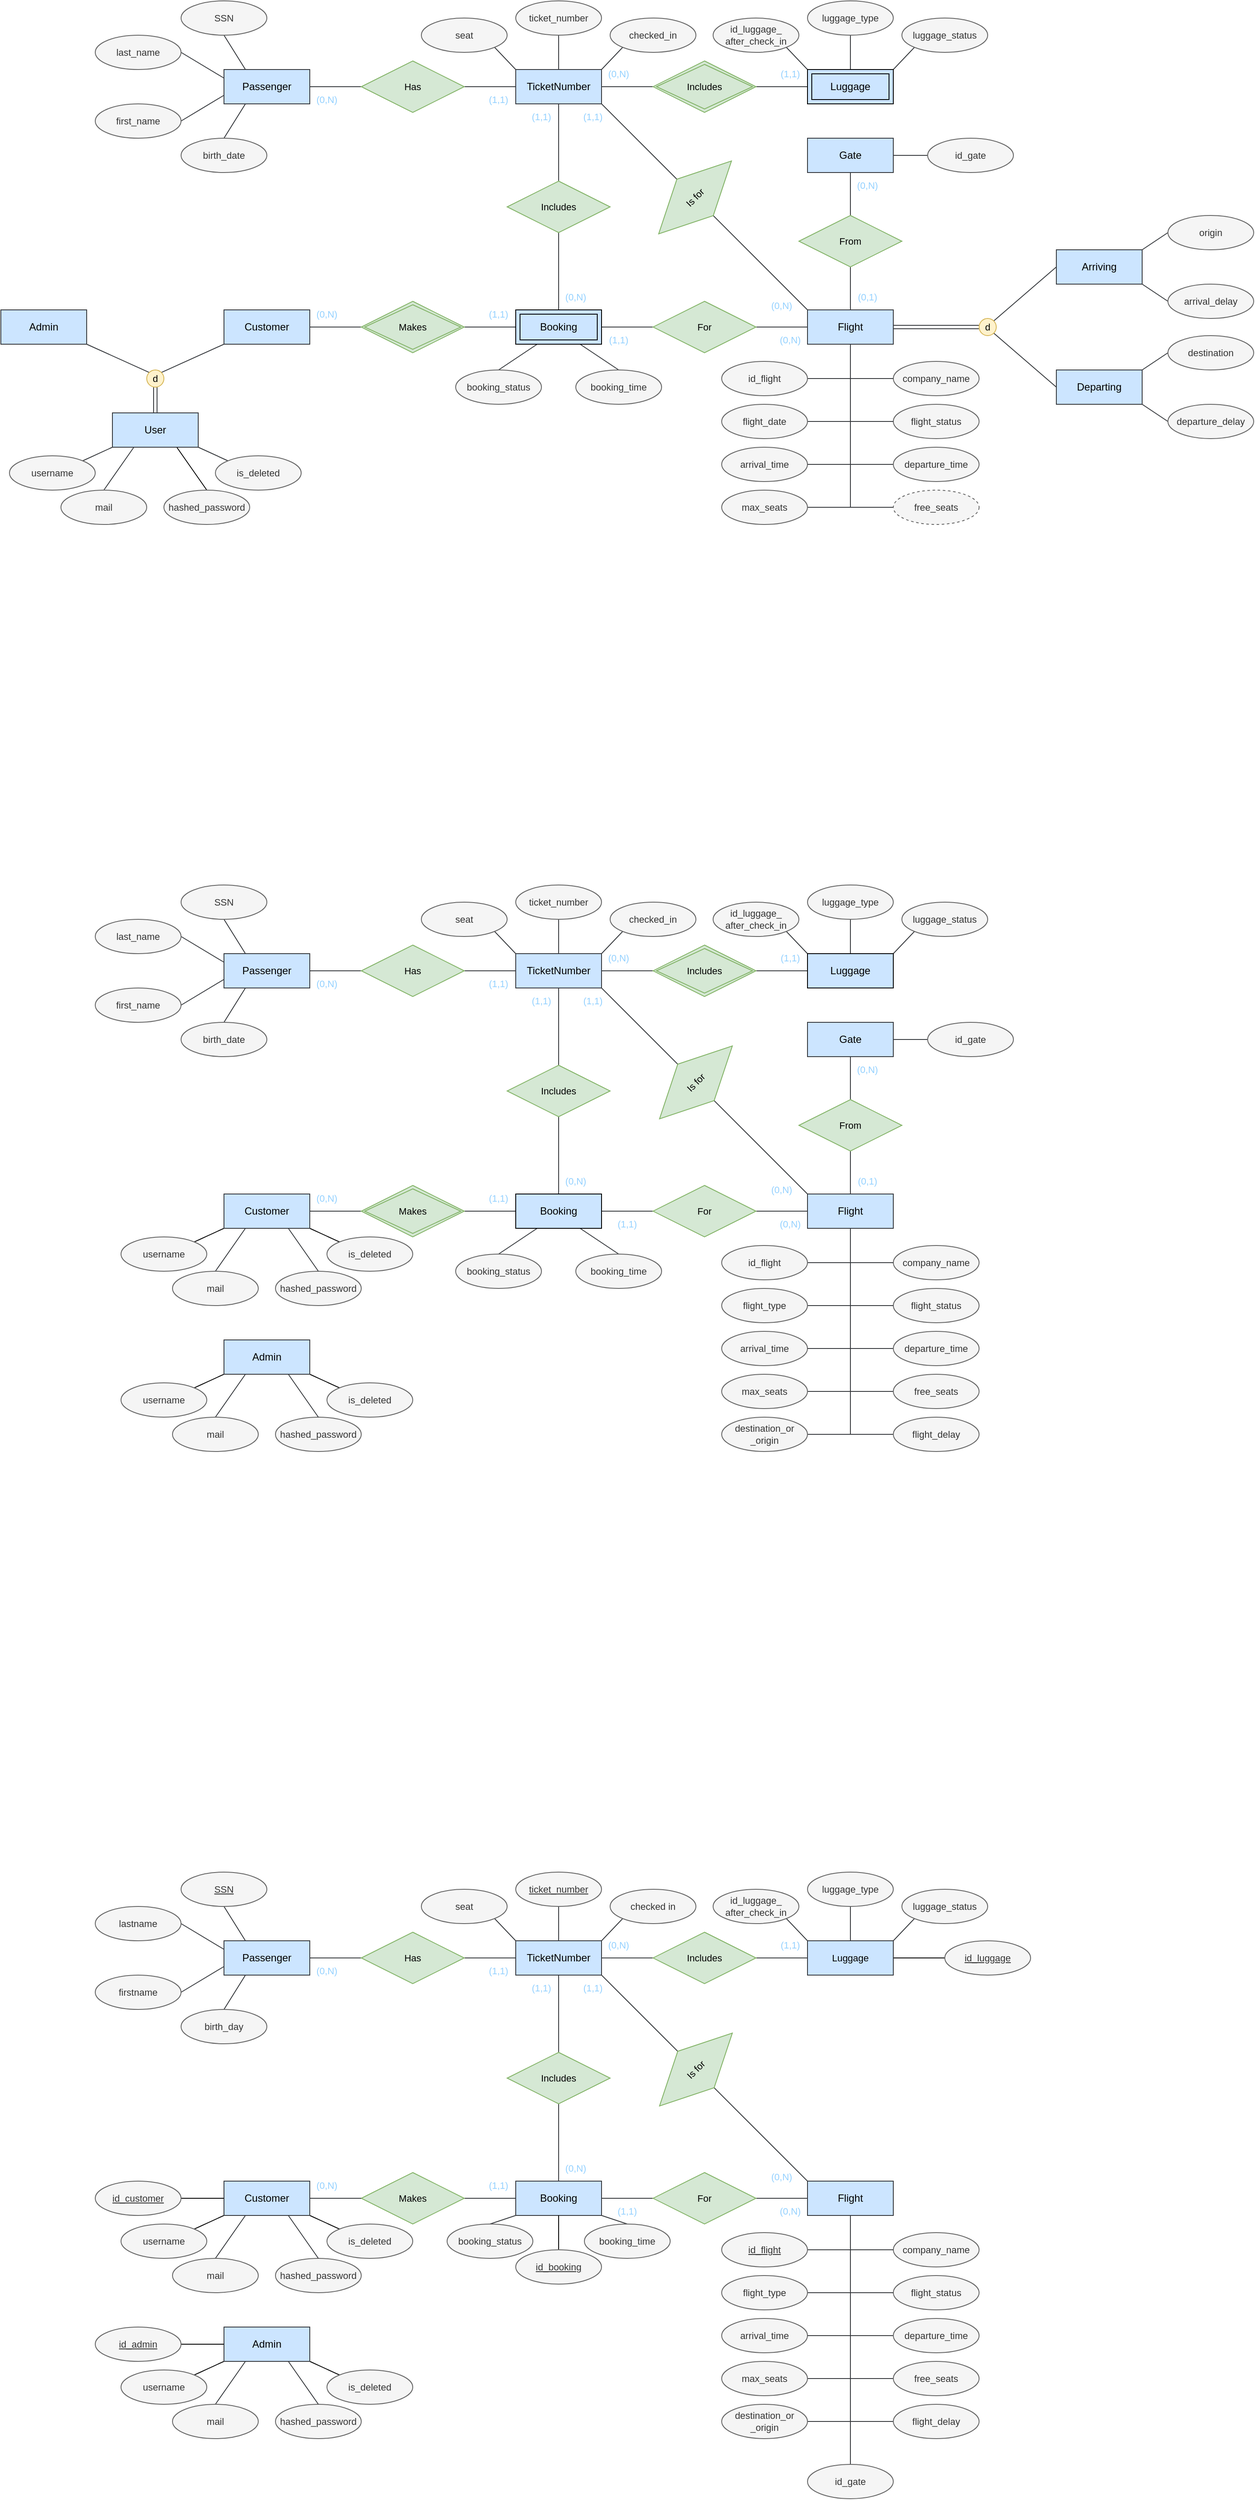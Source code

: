 <mxfile version="28.0.4">
  <diagram name="Pagina-1" id="DVhym5njRmE7fzytLBEw">
    <mxGraphModel dx="1527" dy="469" grid="1" gridSize="10" guides="1" tooltips="1" connect="1" arrows="1" fold="1" page="0" pageScale="1" pageWidth="1169" pageHeight="827" math="0" shadow="0">
      <root>
        <mxCell id="0" />
        <mxCell id="1" parent="0" />
        <mxCell id="8ZeVd58lSpMRs0Z0SGCC-9" style="edgeStyle=orthogonalEdgeStyle;shape=connector;rounded=0;orthogonalLoop=1;jettySize=auto;html=1;exitX=0;exitY=0.5;exitDx=0;exitDy=0;entryX=1;entryY=0.5;entryDx=0;entryDy=0;strokeColor=#36393d;align=center;verticalAlign=middle;fontFamily=Helvetica;fontSize=11;fontColor=default;labelBackgroundColor=none;startFill=0;endArrow=none;fillColor=#cce5ff;" parent="1" source="8ZeVd58lSpMRs0Z0SGCC-1" target="wKdyynyAOYNhiLtCipj4-7" edge="1">
          <mxGeometry relative="1" as="geometry">
            <mxPoint x="240" y="640" as="targetPoint" />
          </mxGeometry>
        </mxCell>
        <mxCell id="8ZeVd58lSpMRs0Z0SGCC-20" style="edgeStyle=orthogonalEdgeStyle;shape=link;rounded=0;orthogonalLoop=1;jettySize=auto;html=1;exitX=1;exitY=0.5;exitDx=0;exitDy=0;entryX=0;entryY=0.5;entryDx=0;entryDy=0;strokeColor=#36393d;align=center;verticalAlign=middle;fontFamily=Helvetica;fontSize=11;fontColor=default;labelBackgroundColor=none;startFill=0;endArrow=none;fillColor=#cce5ff;" parent="1" source="8ZeVd58lSpMRs0Z0SGCC-1" target="8ZeVd58lSpMRs0Z0SGCC-19" edge="1">
          <mxGeometry relative="1" as="geometry">
            <Array as="points" />
          </mxGeometry>
        </mxCell>
        <mxCell id="8ZeVd58lSpMRs0Z0SGCC-98" style="edgeStyle=none;shape=connector;rounded=0;orthogonalLoop=1;jettySize=auto;html=1;exitX=0.5;exitY=1;exitDx=0;exitDy=0;strokeColor=#36393d;align=center;verticalAlign=middle;fontFamily=Helvetica;fontSize=11;fontColor=default;labelBackgroundColor=none;startFill=0;endArrow=none;fillColor=#cce5ff;" parent="1" source="8ZeVd58lSpMRs0Z0SGCC-1" edge="1">
          <mxGeometry relative="1" as="geometry">
            <mxPoint x="530" y="850" as="targetPoint" />
          </mxGeometry>
        </mxCell>
        <mxCell id="8ZeVd58lSpMRs0Z0SGCC-1" value="Flight" style="whiteSpace=wrap;html=1;align=center;fillColor=#cce5ff;strokeColor=#36393d;labelBackgroundColor=none;" parent="1" vertex="1">
          <mxGeometry x="480" y="620" width="100" height="40" as="geometry" />
        </mxCell>
        <mxCell id="8ZeVd58lSpMRs0Z0SGCC-10" style="edgeStyle=orthogonalEdgeStyle;shape=connector;rounded=0;orthogonalLoop=1;jettySize=auto;html=1;exitX=0;exitY=0.5;exitDx=0;exitDy=0;entryX=1;entryY=0.5;entryDx=0;entryDy=0;strokeColor=#36393d;align=center;verticalAlign=middle;fontFamily=Helvetica;fontSize=11;fontColor=default;labelBackgroundColor=none;startFill=0;endArrow=none;fillColor=#cce5ff;" parent="1" source="8ZeVd58lSpMRs0Z0SGCC-31" target="8ZeVd58lSpMRs0Z0SGCC-5" edge="1">
          <mxGeometry relative="1" as="geometry" />
        </mxCell>
        <mxCell id="c7YHIkq_RN0SqEx74Qmm-165" style="edgeStyle=none;shape=connector;rounded=0;orthogonalLoop=1;jettySize=auto;html=1;exitX=0.75;exitY=1;exitDx=0;exitDy=0;entryX=0.5;entryY=0;entryDx=0;entryDy=0;strokeColor=#36393d;align=center;verticalAlign=middle;fontFamily=Helvetica;fontSize=11;fontColor=default;labelBackgroundColor=none;startFill=0;endArrow=none;fillColor=#cce5ff;" parent="1" target="c7YHIkq_RN0SqEx74Qmm-163" edge="1">
          <mxGeometry relative="1" as="geometry">
            <mxPoint x="215" y="660" as="sourcePoint" />
          </mxGeometry>
        </mxCell>
        <mxCell id="c7YHIkq_RN0SqEx74Qmm-166" style="edgeStyle=none;shape=connector;rounded=0;orthogonalLoop=1;jettySize=auto;html=1;exitX=0.25;exitY=1;exitDx=0;exitDy=0;entryX=0.5;entryY=0;entryDx=0;entryDy=0;strokeColor=#36393d;align=center;verticalAlign=middle;fontFamily=Helvetica;fontSize=11;fontColor=default;labelBackgroundColor=none;startFill=0;endArrow=none;fillColor=#cce5ff;" parent="1" source="wKdyynyAOYNhiLtCipj4-7" target="c7YHIkq_RN0SqEx74Qmm-164" edge="1">
          <mxGeometry relative="1" as="geometry">
            <mxPoint x="165" y="660" as="sourcePoint" />
          </mxGeometry>
        </mxCell>
        <mxCell id="8ZeVd58lSpMRs0Z0SGCC-13" style="edgeStyle=orthogonalEdgeStyle;shape=link;rounded=0;orthogonalLoop=1;jettySize=auto;html=1;exitX=0.5;exitY=0;exitDx=0;exitDy=0;entryX=0.5;entryY=1;entryDx=0;entryDy=0;strokeColor=#36393d;align=center;verticalAlign=middle;fontFamily=Helvetica;fontSize=11;fontColor=default;labelBackgroundColor=none;startFill=0;endArrow=none;fillColor=#cce5ff;" parent="1" source="8ZeVd58lSpMRs0Z0SGCC-3" target="8ZeVd58lSpMRs0Z0SGCC-12" edge="1">
          <mxGeometry relative="1" as="geometry" />
        </mxCell>
        <mxCell id="wKdyynyAOYNhiLtCipj4-2" style="edgeStyle=none;curved=1;rounded=0;orthogonalLoop=1;jettySize=auto;html=1;exitX=0.75;exitY=1;exitDx=0;exitDy=0;entryX=0.5;entryY=0;entryDx=0;entryDy=0;fontSize=12;startSize=8;endSize=8;endArrow=none;endFill=0;" edge="1" parent="1" source="8ZeVd58lSpMRs0Z0SGCC-3" target="wKdyynyAOYNhiLtCipj4-1">
          <mxGeometry relative="1" as="geometry" />
        </mxCell>
        <mxCell id="8ZeVd58lSpMRs0Z0SGCC-3" value="User" style="whiteSpace=wrap;html=1;align=center;fillColor=#cce5ff;strokeColor=#36393d;labelBackgroundColor=none;" parent="1" vertex="1">
          <mxGeometry x="-330" y="740" width="100" height="40" as="geometry" />
        </mxCell>
        <mxCell id="8ZeVd58lSpMRs0Z0SGCC-4" value="Admin" style="whiteSpace=wrap;html=1;align=center;fillColor=#cce5ff;strokeColor=#36393d;labelBackgroundColor=none;" parent="1" vertex="1">
          <mxGeometry x="-460" y="620" width="100" height="40" as="geometry" />
        </mxCell>
        <mxCell id="8ZeVd58lSpMRs0Z0SGCC-5" value="Customer" style="whiteSpace=wrap;html=1;align=center;fillColor=#cce5ff;strokeColor=#36393d;labelBackgroundColor=none;" parent="1" vertex="1">
          <mxGeometry x="-200" y="620" width="100" height="40" as="geometry" />
        </mxCell>
        <mxCell id="c7YHIkq_RN0SqEx74Qmm-8" style="edgeStyle=none;shape=connector;rounded=0;orthogonalLoop=1;jettySize=auto;html=1;exitX=1;exitY=0.5;exitDx=0;exitDy=0;entryX=0;entryY=0.5;entryDx=0;entryDy=0;strokeColor=#36393d;align=center;verticalAlign=middle;fontFamily=Helvetica;fontSize=11;fontColor=default;labelBackgroundColor=none;startFill=0;endArrow=none;fillColor=#cce5ff;" parent="1" source="8ZeVd58lSpMRs0Z0SGCC-6" target="c7YHIkq_RN0SqEx74Qmm-1" edge="1">
          <mxGeometry relative="1" as="geometry" />
        </mxCell>
        <mxCell id="c7YHIkq_RN0SqEx74Qmm-186" style="edgeStyle=none;shape=connector;rounded=0;orthogonalLoop=1;jettySize=auto;html=1;exitX=0.25;exitY=0;exitDx=0;exitDy=0;entryX=0.5;entryY=1;entryDx=0;entryDy=0;strokeColor=#36393d;align=center;verticalAlign=middle;fontFamily=Helvetica;fontSize=11;fontColor=default;labelBackgroundColor=none;startFill=0;endArrow=none;fillColor=#cce5ff;" parent="1" source="8ZeVd58lSpMRs0Z0SGCC-6" target="8ZeVd58lSpMRs0Z0SGCC-49" edge="1">
          <mxGeometry relative="1" as="geometry" />
        </mxCell>
        <mxCell id="c7YHIkq_RN0SqEx74Qmm-187" style="edgeStyle=none;shape=connector;rounded=0;orthogonalLoop=1;jettySize=auto;html=1;exitX=0.25;exitY=1;exitDx=0;exitDy=0;entryX=0.5;entryY=0;entryDx=0;entryDy=0;strokeColor=#36393d;align=center;verticalAlign=middle;fontFamily=Helvetica;fontSize=11;fontColor=default;labelBackgroundColor=none;startFill=0;endArrow=none;fillColor=#cce5ff;" parent="1" source="8ZeVd58lSpMRs0Z0SGCC-6" target="c7YHIkq_RN0SqEx74Qmm-175" edge="1">
          <mxGeometry relative="1" as="geometry" />
        </mxCell>
        <mxCell id="c7YHIkq_RN0SqEx74Qmm-192" style="edgeStyle=none;shape=connector;rounded=0;orthogonalLoop=1;jettySize=auto;html=1;exitX=0;exitY=0.75;exitDx=0;exitDy=0;entryX=1;entryY=0.5;entryDx=0;entryDy=0;strokeColor=#36393d;align=center;verticalAlign=middle;fontFamily=Helvetica;fontSize=11;fontColor=default;labelBackgroundColor=none;startFill=0;endArrow=none;fillColor=#cce5ff;" parent="1" source="8ZeVd58lSpMRs0Z0SGCC-6" target="8ZeVd58lSpMRs0Z0SGCC-52" edge="1">
          <mxGeometry relative="1" as="geometry" />
        </mxCell>
        <mxCell id="c7YHIkq_RN0SqEx74Qmm-193" style="edgeStyle=none;shape=connector;rounded=0;orthogonalLoop=1;jettySize=auto;html=1;exitX=0;exitY=0.25;exitDx=0;exitDy=0;entryX=1;entryY=0.5;entryDx=0;entryDy=0;strokeColor=#36393d;align=center;verticalAlign=middle;fontFamily=Helvetica;fontSize=11;fontColor=default;labelBackgroundColor=none;startFill=0;endArrow=none;fillColor=#cce5ff;" parent="1" source="8ZeVd58lSpMRs0Z0SGCC-6" target="8ZeVd58lSpMRs0Z0SGCC-88" edge="1">
          <mxGeometry relative="1" as="geometry" />
        </mxCell>
        <mxCell id="8ZeVd58lSpMRs0Z0SGCC-6" value="Passenger" style="whiteSpace=wrap;html=1;align=center;fillColor=#cce5ff;strokeColor=#36393d;labelBackgroundColor=none;" parent="1" vertex="1">
          <mxGeometry x="-200" y="340" width="100" height="40" as="geometry" />
        </mxCell>
        <mxCell id="c7YHIkq_RN0SqEx74Qmm-181" style="edgeStyle=none;shape=connector;rounded=0;orthogonalLoop=1;jettySize=auto;html=1;exitX=1;exitY=0;exitDx=0;exitDy=0;entryX=0;entryY=1;entryDx=0;entryDy=0;strokeColor=#36393d;align=center;verticalAlign=middle;fontFamily=Helvetica;fontSize=11;fontColor=default;labelBackgroundColor=none;startFill=0;endArrow=none;fillColor=#cce5ff;" parent="1" source="8ZeVd58lSpMRs0Z0SGCC-12" target="8ZeVd58lSpMRs0Z0SGCC-5" edge="1">
          <mxGeometry relative="1" as="geometry" />
        </mxCell>
        <mxCell id="c7YHIkq_RN0SqEx74Qmm-182" style="edgeStyle=none;shape=connector;rounded=0;orthogonalLoop=1;jettySize=auto;html=1;exitX=0;exitY=0;exitDx=0;exitDy=0;entryX=1;entryY=1;entryDx=0;entryDy=0;strokeColor=#36393d;align=center;verticalAlign=middle;fontFamily=Helvetica;fontSize=11;fontColor=default;labelBackgroundColor=none;startFill=0;endArrow=none;fillColor=#cce5ff;" parent="1" source="8ZeVd58lSpMRs0Z0SGCC-12" target="8ZeVd58lSpMRs0Z0SGCC-4" edge="1">
          <mxGeometry relative="1" as="geometry" />
        </mxCell>
        <mxCell id="8ZeVd58lSpMRs0Z0SGCC-12" value="d" style="ellipse;whiteSpace=wrap;html=1;aspect=fixed;fontFamily=Helvetica;fontSize=11;labelBackgroundColor=none;fillColor=#fff2cc;strokeColor=#d6b656;" parent="1" vertex="1">
          <mxGeometry x="-290" y="690" width="20" height="20" as="geometry" />
        </mxCell>
        <mxCell id="8ZeVd58lSpMRs0Z0SGCC-77" style="edgeStyle=none;shape=connector;rounded=0;orthogonalLoop=1;jettySize=auto;html=1;exitX=1;exitY=1;exitDx=0;exitDy=0;entryX=0;entryY=0.5;entryDx=0;entryDy=0;strokeColor=#36393d;align=center;verticalAlign=middle;fontFamily=Helvetica;fontSize=11;fontColor=default;labelBackgroundColor=none;startFill=0;endArrow=none;fillColor=#cce5ff;" parent="1" source="8ZeVd58lSpMRs0Z0SGCC-17" target="8ZeVd58lSpMRs0Z0SGCC-75" edge="1">
          <mxGeometry relative="1" as="geometry" />
        </mxCell>
        <mxCell id="8ZeVd58lSpMRs0Z0SGCC-78" style="edgeStyle=none;shape=connector;rounded=0;orthogonalLoop=1;jettySize=auto;html=1;exitX=1;exitY=0;exitDx=0;exitDy=0;entryX=0;entryY=0.5;entryDx=0;entryDy=0;strokeColor=#36393d;align=center;verticalAlign=middle;fontFamily=Helvetica;fontSize=11;fontColor=default;labelBackgroundColor=none;startFill=0;endArrow=none;fillColor=#cce5ff;" parent="1" source="8ZeVd58lSpMRs0Z0SGCC-17" target="8ZeVd58lSpMRs0Z0SGCC-76" edge="1">
          <mxGeometry relative="1" as="geometry" />
        </mxCell>
        <mxCell id="8ZeVd58lSpMRs0Z0SGCC-17" value="Arriving" style="whiteSpace=wrap;html=1;align=center;fillColor=#cce5ff;strokeColor=#36393d;labelBackgroundColor=none;" parent="1" vertex="1">
          <mxGeometry x="770" y="550" width="100" height="40" as="geometry" />
        </mxCell>
        <mxCell id="8ZeVd58lSpMRs0Z0SGCC-82" style="edgeStyle=none;shape=connector;rounded=0;orthogonalLoop=1;jettySize=auto;html=1;exitX=1;exitY=0;exitDx=0;exitDy=0;entryX=0;entryY=0.5;entryDx=0;entryDy=0;strokeColor=#36393d;align=center;verticalAlign=middle;fontFamily=Helvetica;fontSize=11;fontColor=default;labelBackgroundColor=none;startFill=0;endArrow=none;fillColor=#cce5ff;" parent="1" source="8ZeVd58lSpMRs0Z0SGCC-18" target="8ZeVd58lSpMRs0Z0SGCC-81" edge="1">
          <mxGeometry relative="1" as="geometry" />
        </mxCell>
        <mxCell id="8ZeVd58lSpMRs0Z0SGCC-83" style="edgeStyle=none;shape=connector;rounded=0;orthogonalLoop=1;jettySize=auto;html=1;exitX=1;exitY=1;exitDx=0;exitDy=0;entryX=0;entryY=0.5;entryDx=0;entryDy=0;strokeColor=#36393d;align=center;verticalAlign=middle;fontFamily=Helvetica;fontSize=11;fontColor=default;labelBackgroundColor=none;startFill=0;endArrow=none;fillColor=#cce5ff;" parent="1" source="8ZeVd58lSpMRs0Z0SGCC-18" target="8ZeVd58lSpMRs0Z0SGCC-80" edge="1">
          <mxGeometry relative="1" as="geometry" />
        </mxCell>
        <mxCell id="8ZeVd58lSpMRs0Z0SGCC-18" value="Departing" style="whiteSpace=wrap;html=1;align=center;fillColor=#cce5ff;strokeColor=#36393d;labelBackgroundColor=none;" parent="1" vertex="1">
          <mxGeometry x="770" y="690" width="100" height="40" as="geometry" />
        </mxCell>
        <mxCell id="8ZeVd58lSpMRs0Z0SGCC-21" style="shape=connector;rounded=0;orthogonalLoop=1;jettySize=auto;html=1;exitX=1;exitY=0;exitDx=0;exitDy=0;entryX=0;entryY=0.5;entryDx=0;entryDy=0;strokeColor=#36393d;align=center;verticalAlign=middle;fontFamily=Helvetica;fontSize=11;fontColor=default;labelBackgroundColor=none;startFill=0;endArrow=none;fillColor=#cce5ff;" parent="1" source="8ZeVd58lSpMRs0Z0SGCC-19" target="8ZeVd58lSpMRs0Z0SGCC-17" edge="1">
          <mxGeometry relative="1" as="geometry" />
        </mxCell>
        <mxCell id="8ZeVd58lSpMRs0Z0SGCC-22" style="shape=connector;rounded=0;orthogonalLoop=1;jettySize=auto;html=1;exitX=1;exitY=1;exitDx=0;exitDy=0;entryX=0;entryY=0.5;entryDx=0;entryDy=0;strokeColor=#36393d;align=center;verticalAlign=middle;fontFamily=Helvetica;fontSize=11;fontColor=default;labelBackgroundColor=none;startFill=0;endArrow=none;fillColor=#cce5ff;" parent="1" source="8ZeVd58lSpMRs0Z0SGCC-19" target="8ZeVd58lSpMRs0Z0SGCC-18" edge="1">
          <mxGeometry relative="1" as="geometry" />
        </mxCell>
        <mxCell id="8ZeVd58lSpMRs0Z0SGCC-19" value="d" style="ellipse;whiteSpace=wrap;html=1;aspect=fixed;fontFamily=Helvetica;fontSize=11;labelBackgroundColor=none;fillColor=#fff2cc;strokeColor=#d6b656;" parent="1" vertex="1">
          <mxGeometry x="680" y="630" width="20" height="20" as="geometry" />
        </mxCell>
        <mxCell id="8ZeVd58lSpMRs0Z0SGCC-85" style="edgeStyle=none;shape=connector;rounded=0;orthogonalLoop=1;jettySize=auto;html=1;exitX=1;exitY=0.5;exitDx=0;exitDy=0;entryX=0;entryY=0.5;entryDx=0;entryDy=0;strokeColor=#36393d;align=center;verticalAlign=middle;fontFamily=Helvetica;fontSize=11;fontColor=default;labelBackgroundColor=none;startFill=0;endArrow=none;fillColor=#cce5ff;" parent="1" source="8ZeVd58lSpMRs0Z0SGCC-23" target="8ZeVd58lSpMRs0Z0SGCC-84" edge="1">
          <mxGeometry relative="1" as="geometry" />
        </mxCell>
        <mxCell id="c7YHIkq_RN0SqEx74Qmm-19" style="edgeStyle=none;shape=connector;rounded=0;orthogonalLoop=1;jettySize=auto;html=1;exitX=0.5;exitY=1;exitDx=0;exitDy=0;entryX=0.5;entryY=0;entryDx=0;entryDy=0;strokeColor=#36393d;align=center;verticalAlign=middle;fontFamily=Helvetica;fontSize=11;fontColor=default;labelBackgroundColor=none;startFill=0;endArrow=none;fillColor=#cce5ff;" parent="1" source="8ZeVd58lSpMRs0Z0SGCC-23" target="8ZeVd58lSpMRs0Z0SGCC-1" edge="1">
          <mxGeometry relative="1" as="geometry" />
        </mxCell>
        <mxCell id="8ZeVd58lSpMRs0Z0SGCC-23" value="Gate" style="whiteSpace=wrap;html=1;align=center;fillColor=#cce5ff;strokeColor=#36393d;labelBackgroundColor=none;" parent="1" vertex="1">
          <mxGeometry x="480" y="420" width="100" height="40" as="geometry" />
        </mxCell>
        <mxCell id="c7YHIkq_RN0SqEx74Qmm-184" style="edgeStyle=none;shape=connector;rounded=0;orthogonalLoop=1;jettySize=auto;html=1;exitX=1;exitY=0;exitDx=0;exitDy=0;entryX=0;entryY=1;entryDx=0;entryDy=0;strokeColor=#36393d;align=center;verticalAlign=middle;fontFamily=Helvetica;fontSize=11;fontColor=default;labelBackgroundColor=none;startFill=0;endArrow=none;fillColor=#cce5ff;" parent="1" source="8ZeVd58lSpMRs0Z0SGCC-25" target="8ZeVd58lSpMRs0Z0SGCC-3" edge="1">
          <mxGeometry relative="1" as="geometry" />
        </mxCell>
        <mxCell id="8ZeVd58lSpMRs0Z0SGCC-25" value="username" style="ellipse;whiteSpace=wrap;html=1;align=center;fontFamily=Helvetica;fontSize=11;labelBackgroundColor=none;fillColor=#f5f5f5;strokeColor=#666666;fontColor=#333333;" parent="1" vertex="1">
          <mxGeometry x="-450" y="790" width="100" height="40" as="geometry" />
        </mxCell>
        <mxCell id="c7YHIkq_RN0SqEx74Qmm-183" style="edgeStyle=none;shape=connector;rounded=0;orthogonalLoop=1;jettySize=auto;html=1;exitX=0;exitY=0;exitDx=0;exitDy=0;entryX=1;entryY=1;entryDx=0;entryDy=0;strokeColor=#36393d;align=center;verticalAlign=middle;fontFamily=Helvetica;fontSize=11;fontColor=default;labelBackgroundColor=none;startFill=0;endArrow=none;fillColor=#cce5ff;" parent="1" source="8ZeVd58lSpMRs0Z0SGCC-26" target="8ZeVd58lSpMRs0Z0SGCC-3" edge="1">
          <mxGeometry relative="1" as="geometry" />
        </mxCell>
        <mxCell id="8ZeVd58lSpMRs0Z0SGCC-26" value="is_deleted" style="ellipse;whiteSpace=wrap;html=1;align=center;fontFamily=Helvetica;fontSize=11;labelBackgroundColor=none;fillColor=#f5f5f5;strokeColor=#666666;fontColor=#333333;" parent="1" vertex="1">
          <mxGeometry x="-210" y="790" width="100" height="40" as="geometry" />
        </mxCell>
        <mxCell id="8ZeVd58lSpMRs0Z0SGCC-32" value="(0,N)" style="text;html=1;align=center;verticalAlign=middle;whiteSpace=wrap;rounded=0;fontFamily=Helvetica;fontSize=11;labelBackgroundColor=none;fillColor=none;strokeColor=none;fontColor=light-dark(#94d1ff, #ededed);" parent="1" vertex="1">
          <mxGeometry x="-110" y="610" width="60" height="30" as="geometry" />
        </mxCell>
        <mxCell id="8ZeVd58lSpMRs0Z0SGCC-34" value="(1,1)" style="text;html=1;align=center;verticalAlign=middle;whiteSpace=wrap;rounded=0;fontFamily=Helvetica;fontSize=11;labelBackgroundColor=none;fillColor=none;strokeColor=none;fontColor=light-dark(#94d1ff, #ededed);" parent="1" vertex="1">
          <mxGeometry x="90" y="610" width="60" height="30" as="geometry" />
        </mxCell>
        <mxCell id="8ZeVd58lSpMRs0Z0SGCC-35" value="For" style="shape=rhombus;perimeter=rhombusPerimeter;whiteSpace=wrap;html=1;align=center;fontFamily=Helvetica;fontSize=11;labelBackgroundColor=none;fillColor=#d5e8d4;strokeColor=#82b366;" parent="1" vertex="1">
          <mxGeometry x="300" y="610" width="120" height="60" as="geometry" />
        </mxCell>
        <mxCell id="8ZeVd58lSpMRs0Z0SGCC-36" value="(1,1)" style="text;html=1;align=center;verticalAlign=middle;whiteSpace=wrap;rounded=0;fontFamily=Helvetica;fontSize=11;labelBackgroundColor=none;fillColor=none;strokeColor=none;fontColor=light-dark(#94d1ff, #ededed);" parent="1" vertex="1">
          <mxGeometry x="230" y="640" width="60" height="30" as="geometry" />
        </mxCell>
        <mxCell id="8ZeVd58lSpMRs0Z0SGCC-37" value="(0,N)" style="text;html=1;align=center;verticalAlign=middle;whiteSpace=wrap;rounded=0;fontFamily=Helvetica;fontSize=11;labelBackgroundColor=none;fillColor=none;strokeColor=none;fontColor=light-dark(#94d1ff, #ededed);" parent="1" vertex="1">
          <mxGeometry x="430" y="640" width="60" height="30" as="geometry" />
        </mxCell>
        <mxCell id="8ZeVd58lSpMRs0Z0SGCC-38" value="arrival_time" style="ellipse;whiteSpace=wrap;html=1;align=center;fontFamily=Helvetica;fontSize=11;labelBackgroundColor=none;fillColor=#f5f5f5;strokeColor=#666666;fontColor=#333333;" parent="1" vertex="1">
          <mxGeometry x="380" y="780" width="100" height="40" as="geometry" />
        </mxCell>
        <mxCell id="8ZeVd58lSpMRs0Z0SGCC-99" style="edgeStyle=none;shape=connector;rounded=0;orthogonalLoop=1;jettySize=auto;html=1;exitX=1;exitY=0.5;exitDx=0;exitDy=0;entryX=0;entryY=0.5;entryDx=0;entryDy=0;strokeColor=#36393d;align=center;verticalAlign=middle;fontFamily=Helvetica;fontSize=11;fontColor=default;labelBackgroundColor=none;startFill=0;endArrow=none;fillColor=#cce5ff;" parent="1" source="8ZeVd58lSpMRs0Z0SGCC-40" target="8ZeVd58lSpMRs0Z0SGCC-43" edge="1">
          <mxGeometry relative="1" as="geometry" />
        </mxCell>
        <mxCell id="8ZeVd58lSpMRs0Z0SGCC-40" value="max_seats" style="ellipse;whiteSpace=wrap;html=1;align=center;fontFamily=Helvetica;fontSize=11;labelBackgroundColor=none;fillColor=#f5f5f5;strokeColor=#666666;fontColor=#333333;" parent="1" vertex="1">
          <mxGeometry x="380" y="830" width="100" height="40" as="geometry" />
        </mxCell>
        <mxCell id="8ZeVd58lSpMRs0Z0SGCC-41" value="company_name" style="ellipse;whiteSpace=wrap;html=1;align=center;fontFamily=Helvetica;fontSize=11;labelBackgroundColor=none;fillColor=#f5f5f5;strokeColor=#666666;fontColor=#333333;" parent="1" vertex="1">
          <mxGeometry x="580" y="680" width="100" height="40" as="geometry" />
        </mxCell>
        <mxCell id="8ZeVd58lSpMRs0Z0SGCC-42" value="flight_status" style="ellipse;whiteSpace=wrap;html=1;align=center;fontFamily=Helvetica;fontSize=11;labelBackgroundColor=none;fillColor=#f5f5f5;strokeColor=#666666;fontColor=#333333;" parent="1" vertex="1">
          <mxGeometry x="580" y="730" width="100" height="40" as="geometry" />
        </mxCell>
        <mxCell id="8ZeVd58lSpMRs0Z0SGCC-43" value="free_seats" style="ellipse;whiteSpace=wrap;html=1;align=center;fontFamily=Helvetica;fontSize=11;labelBackgroundColor=none;fillColor=#f5f5f5;strokeColor=#666666;fontColor=#333333;dashed=1;" parent="1" vertex="1">
          <mxGeometry x="580" y="830" width="100" height="40" as="geometry" />
        </mxCell>
        <mxCell id="8ZeVd58lSpMRs0Z0SGCC-101" style="edgeStyle=none;shape=connector;rounded=0;orthogonalLoop=1;jettySize=auto;html=1;exitX=1;exitY=0.5;exitDx=0;exitDy=0;entryX=0;entryY=0.5;entryDx=0;entryDy=0;strokeColor=#36393d;align=center;verticalAlign=middle;fontFamily=Helvetica;fontSize=11;fontColor=default;labelBackgroundColor=none;startFill=0;endArrow=none;fillColor=#cce5ff;" parent="1" source="8ZeVd58lSpMRs0Z0SGCC-44" target="8ZeVd58lSpMRs0Z0SGCC-42" edge="1">
          <mxGeometry relative="1" as="geometry" />
        </mxCell>
        <mxCell id="8ZeVd58lSpMRs0Z0SGCC-44" value="flight_date" style="ellipse;whiteSpace=wrap;html=1;align=center;fontFamily=Helvetica;fontSize=11;labelBackgroundColor=none;fillColor=#f5f5f5;strokeColor=#666666;fontColor=#333333;" parent="1" vertex="1">
          <mxGeometry x="380" y="730" width="100" height="40" as="geometry" />
        </mxCell>
        <mxCell id="8ZeVd58lSpMRs0Z0SGCC-102" style="edgeStyle=none;shape=connector;rounded=0;orthogonalLoop=1;jettySize=auto;html=1;exitX=1;exitY=0.5;exitDx=0;exitDy=0;entryX=0;entryY=0.5;entryDx=0;entryDy=0;strokeColor=#36393d;align=center;verticalAlign=middle;fontFamily=Helvetica;fontSize=11;fontColor=default;labelBackgroundColor=none;startFill=0;endArrow=none;fillColor=#cce5ff;" parent="1" source="8ZeVd58lSpMRs0Z0SGCC-45" target="8ZeVd58lSpMRs0Z0SGCC-41" edge="1">
          <mxGeometry relative="1" as="geometry" />
        </mxCell>
        <mxCell id="8ZeVd58lSpMRs0Z0SGCC-45" value="id_flight" style="ellipse;whiteSpace=wrap;html=1;align=center;fontFamily=Helvetica;fontSize=11;labelBackgroundColor=none;fillColor=#f5f5f5;strokeColor=#666666;fontColor=#333333;" parent="1" vertex="1">
          <mxGeometry x="380" y="680" width="100" height="40" as="geometry" />
        </mxCell>
        <mxCell id="8ZeVd58lSpMRs0Z0SGCC-100" style="edgeStyle=none;shape=connector;rounded=0;orthogonalLoop=1;jettySize=auto;html=1;exitX=0;exitY=0.5;exitDx=0;exitDy=0;entryX=1;entryY=0.5;entryDx=0;entryDy=0;strokeColor=#36393d;align=center;verticalAlign=middle;fontFamily=Helvetica;fontSize=11;fontColor=default;labelBackgroundColor=none;startFill=0;endArrow=none;fillColor=#cce5ff;" parent="1" source="8ZeVd58lSpMRs0Z0SGCC-46" target="8ZeVd58lSpMRs0Z0SGCC-38" edge="1">
          <mxGeometry relative="1" as="geometry" />
        </mxCell>
        <mxCell id="8ZeVd58lSpMRs0Z0SGCC-46" value="departure_time" style="ellipse;whiteSpace=wrap;html=1;align=center;fontFamily=Helvetica;fontSize=11;labelBackgroundColor=none;fillColor=#f5f5f5;strokeColor=#666666;fontColor=#333333;" parent="1" vertex="1">
          <mxGeometry x="580" y="780" width="100" height="40" as="geometry" />
        </mxCell>
        <mxCell id="8ZeVd58lSpMRs0Z0SGCC-49" value="SSN" style="ellipse;whiteSpace=wrap;html=1;align=center;fontFamily=Helvetica;fontSize=11;labelBackgroundColor=none;fillColor=#f5f5f5;strokeColor=#666666;fontColor=#333333;" parent="1" vertex="1">
          <mxGeometry x="-250" y="260" width="100" height="40" as="geometry" />
        </mxCell>
        <mxCell id="c7YHIkq_RN0SqEx74Qmm-5" style="edgeStyle=none;shape=connector;rounded=0;orthogonalLoop=1;jettySize=auto;html=1;exitX=0.5;exitY=1;exitDx=0;exitDy=0;entryX=0.5;entryY=0;entryDx=0;entryDy=0;strokeColor=#36393d;align=center;verticalAlign=middle;fontFamily=Helvetica;fontSize=11;fontColor=default;labelBackgroundColor=none;startFill=0;endArrow=none;fillColor=#cce5ff;" parent="1" source="8ZeVd58lSpMRs0Z0SGCC-50" target="c7YHIkq_RN0SqEx74Qmm-1" edge="1">
          <mxGeometry relative="1" as="geometry" />
        </mxCell>
        <mxCell id="8ZeVd58lSpMRs0Z0SGCC-50" value="ticket_number" style="ellipse;whiteSpace=wrap;html=1;align=center;fontFamily=Helvetica;fontSize=11;labelBackgroundColor=none;fillColor=#f5f5f5;strokeColor=#666666;fontColor=#333333;" parent="1" vertex="1">
          <mxGeometry x="140" y="260" width="100" height="40" as="geometry" />
        </mxCell>
        <mxCell id="8ZeVd58lSpMRs0Z0SGCC-52" value="first_name" style="ellipse;whiteSpace=wrap;html=1;align=center;fontFamily=Helvetica;fontSize=11;labelBackgroundColor=none;fillColor=#f5f5f5;strokeColor=#666666;fontColor=#333333;" parent="1" vertex="1">
          <mxGeometry x="-350" y="380" width="100" height="40" as="geometry" />
        </mxCell>
        <mxCell id="c7YHIkq_RN0SqEx74Qmm-7" style="edgeStyle=none;shape=connector;rounded=0;orthogonalLoop=1;jettySize=auto;html=1;exitX=1;exitY=1;exitDx=0;exitDy=0;entryX=0;entryY=0;entryDx=0;entryDy=0;strokeColor=#36393d;align=center;verticalAlign=middle;fontFamily=Helvetica;fontSize=11;fontColor=default;labelBackgroundColor=none;startFill=0;endArrow=none;fillColor=#cce5ff;" parent="1" source="8ZeVd58lSpMRs0Z0SGCC-53" target="c7YHIkq_RN0SqEx74Qmm-1" edge="1">
          <mxGeometry relative="1" as="geometry" />
        </mxCell>
        <mxCell id="8ZeVd58lSpMRs0Z0SGCC-53" value="seat" style="ellipse;whiteSpace=wrap;html=1;align=center;fontFamily=Helvetica;fontSize=11;labelBackgroundColor=none;fillColor=#f5f5f5;strokeColor=#666666;fontColor=#333333;" parent="1" vertex="1">
          <mxGeometry x="30" y="280" width="100" height="40" as="geometry" />
        </mxCell>
        <mxCell id="c7YHIkq_RN0SqEx74Qmm-30" style="edgeStyle=none;shape=connector;rounded=0;orthogonalLoop=1;jettySize=auto;html=1;exitX=1;exitY=0;exitDx=0;exitDy=0;entryX=0;entryY=1;entryDx=0;entryDy=0;strokeColor=#36393d;align=center;verticalAlign=middle;fontFamily=Helvetica;fontSize=11;fontColor=default;labelBackgroundColor=none;startFill=0;endArrow=none;fillColor=#cce5ff;" parent="1" source="wKdyynyAOYNhiLtCipj4-8" target="c7YHIkq_RN0SqEx74Qmm-29" edge="1">
          <mxGeometry relative="1" as="geometry">
            <mxPoint x="580" y="340" as="sourcePoint" />
          </mxGeometry>
        </mxCell>
        <mxCell id="8ZeVd58lSpMRs0Z0SGCC-75" value="arrival_delay" style="ellipse;whiteSpace=wrap;html=1;align=center;fontFamily=Helvetica;fontSize=11;labelBackgroundColor=none;fillColor=#f5f5f5;strokeColor=#666666;fontColor=#333333;" parent="1" vertex="1">
          <mxGeometry x="900" y="590" width="100" height="40" as="geometry" />
        </mxCell>
        <mxCell id="8ZeVd58lSpMRs0Z0SGCC-76" value="origin" style="ellipse;whiteSpace=wrap;html=1;align=center;fontFamily=Helvetica;fontSize=11;labelBackgroundColor=none;fillColor=#f5f5f5;strokeColor=#666666;fontColor=#333333;" parent="1" vertex="1">
          <mxGeometry x="900" y="510" width="100" height="40" as="geometry" />
        </mxCell>
        <mxCell id="8ZeVd58lSpMRs0Z0SGCC-80" value="departure_delay" style="ellipse;whiteSpace=wrap;html=1;align=center;fontFamily=Helvetica;fontSize=11;labelBackgroundColor=none;fillColor=#f5f5f5;strokeColor=#666666;fontColor=#333333;" parent="1" vertex="1">
          <mxGeometry x="900" y="730" width="100" height="40" as="geometry" />
        </mxCell>
        <mxCell id="8ZeVd58lSpMRs0Z0SGCC-81" value="destination" style="ellipse;whiteSpace=wrap;html=1;align=center;fontFamily=Helvetica;fontSize=11;labelBackgroundColor=none;fillColor=#f5f5f5;strokeColor=#666666;fontColor=#333333;" parent="1" vertex="1">
          <mxGeometry x="900" y="650" width="100" height="40" as="geometry" />
        </mxCell>
        <mxCell id="8ZeVd58lSpMRs0Z0SGCC-84" value="id_gate" style="ellipse;whiteSpace=wrap;html=1;align=center;fontFamily=Helvetica;fontSize=11;labelBackgroundColor=none;fillColor=#f5f5f5;strokeColor=#666666;fontColor=#333333;" parent="1" vertex="1">
          <mxGeometry x="620" y="420" width="100" height="40" as="geometry" />
        </mxCell>
        <mxCell id="8ZeVd58lSpMRs0Z0SGCC-88" value="last_name" style="ellipse;whiteSpace=wrap;html=1;align=center;fontFamily=Helvetica;fontSize=11;labelBackgroundColor=none;fillColor=#f5f5f5;strokeColor=#666666;fontColor=#333333;" parent="1" vertex="1">
          <mxGeometry x="-350" y="300" width="100" height="40" as="geometry" />
        </mxCell>
        <mxCell id="c7YHIkq_RN0SqEx74Qmm-6" style="edgeStyle=none;shape=connector;rounded=0;orthogonalLoop=1;jettySize=auto;html=1;exitX=0;exitY=1;exitDx=0;exitDy=0;entryX=1;entryY=0;entryDx=0;entryDy=0;strokeColor=#36393d;align=center;verticalAlign=middle;fontFamily=Helvetica;fontSize=11;fontColor=default;labelBackgroundColor=none;startFill=0;endArrow=none;fillColor=#cce5ff;" parent="1" source="yvve5Ez18JVlXI8Y-3o4-5" target="c7YHIkq_RN0SqEx74Qmm-1" edge="1">
          <mxGeometry relative="1" as="geometry" />
        </mxCell>
        <mxCell id="yvve5Ez18JVlXI8Y-3o4-5" value="checked_in" style="ellipse;whiteSpace=wrap;html=1;align=center;fontFamily=Helvetica;fontSize=11;labelBackgroundColor=none;fillColor=#f5f5f5;strokeColor=#666666;fontColor=#333333;" parent="1" vertex="1">
          <mxGeometry x="250" y="280" width="100" height="40" as="geometry" />
        </mxCell>
        <mxCell id="c7YHIkq_RN0SqEx74Qmm-3" style="edgeStyle=none;shape=connector;rounded=0;orthogonalLoop=1;jettySize=auto;html=1;exitX=0.5;exitY=1;exitDx=0;exitDy=0;entryX=0.5;entryY=0;entryDx=0;entryDy=0;strokeColor=#36393d;align=center;verticalAlign=middle;fontFamily=Helvetica;fontSize=11;fontColor=default;labelBackgroundColor=none;startFill=0;endArrow=none;fillColor=#cce5ff;" parent="1" source="c7YHIkq_RN0SqEx74Qmm-1" target="wKdyynyAOYNhiLtCipj4-7" edge="1">
          <mxGeometry relative="1" as="geometry">
            <mxPoint x="190" y="620" as="targetPoint" />
          </mxGeometry>
        </mxCell>
        <mxCell id="c7YHIkq_RN0SqEx74Qmm-4" style="edgeStyle=none;shape=connector;rounded=0;orthogonalLoop=1;jettySize=auto;html=1;exitX=1;exitY=1;exitDx=0;exitDy=0;entryX=0;entryY=0;entryDx=0;entryDy=0;strokeColor=#36393d;align=center;verticalAlign=middle;fontFamily=Helvetica;fontSize=11;fontColor=default;labelBackgroundColor=none;startFill=0;endArrow=none;fillColor=#cce5ff;" parent="1" source="c7YHIkq_RN0SqEx74Qmm-1" target="8ZeVd58lSpMRs0Z0SGCC-1" edge="1">
          <mxGeometry relative="1" as="geometry" />
        </mxCell>
        <mxCell id="c7YHIkq_RN0SqEx74Qmm-13" style="edgeStyle=none;shape=connector;rounded=0;orthogonalLoop=1;jettySize=auto;html=1;exitX=1;exitY=0.5;exitDx=0;exitDy=0;entryX=0;entryY=0.5;entryDx=0;entryDy=0;strokeColor=#36393d;align=center;verticalAlign=middle;fontFamily=Helvetica;fontSize=11;fontColor=default;labelBackgroundColor=none;startFill=0;endArrow=none;fillColor=#cce5ff;" parent="1" source="c7YHIkq_RN0SqEx74Qmm-1" target="wKdyynyAOYNhiLtCipj4-8" edge="1">
          <mxGeometry relative="1" as="geometry">
            <mxPoint x="480.0" y="360" as="targetPoint" />
          </mxGeometry>
        </mxCell>
        <mxCell id="c7YHIkq_RN0SqEx74Qmm-1" value="TicketNumber" style="whiteSpace=wrap;html=1;align=center;fillColor=#cce5ff;strokeColor=#36393d;labelBackgroundColor=none;" parent="1" vertex="1">
          <mxGeometry x="140" y="340" width="100" height="40" as="geometry" />
        </mxCell>
        <mxCell id="c7YHIkq_RN0SqEx74Qmm-9" value="" style="edgeStyle=orthogonalEdgeStyle;shape=connector;rounded=0;orthogonalLoop=1;jettySize=auto;html=1;exitX=0;exitY=0.5;exitDx=0;exitDy=0;entryX=1;entryY=0.5;entryDx=0;entryDy=0;strokeColor=#36393d;align=center;verticalAlign=middle;fontFamily=Helvetica;fontSize=11;fontColor=default;labelBackgroundColor=none;startFill=0;endArrow=none;fillColor=#cce5ff;" parent="1" source="wKdyynyAOYNhiLtCipj4-7" target="8ZeVd58lSpMRs0Z0SGCC-31" edge="1">
          <mxGeometry relative="1" as="geometry">
            <mxPoint x="140" y="640" as="sourcePoint" />
            <mxPoint x="-210" y="640" as="targetPoint" />
          </mxGeometry>
        </mxCell>
        <mxCell id="8ZeVd58lSpMRs0Z0SGCC-31" value="Makes" style="shape=rhombus;perimeter=rhombusPerimeter;whiteSpace=wrap;html=1;align=center;fontFamily=Helvetica;fontSize=11;labelBackgroundColor=none;fillColor=#d5e8d4;strokeColor=#82b366;double=1;" parent="1" vertex="1">
          <mxGeometry x="-40" y="610" width="120" height="60" as="geometry" />
        </mxCell>
        <mxCell id="c7YHIkq_RN0SqEx74Qmm-10" value="Has" style="shape=rhombus;perimeter=rhombusPerimeter;whiteSpace=wrap;html=1;align=center;fontFamily=Helvetica;fontSize=11;labelBackgroundColor=none;fillColor=#d5e8d4;strokeColor=#82b366;" parent="1" vertex="1">
          <mxGeometry x="-40" y="330" width="120" height="60" as="geometry" />
        </mxCell>
        <mxCell id="c7YHIkq_RN0SqEx74Qmm-14" value="Includes" style="shape=rhombus;perimeter=rhombusPerimeter;whiteSpace=wrap;html=1;align=center;fontFamily=Helvetica;fontSize=11;labelBackgroundColor=none;fillColor=#d5e8d4;strokeColor=light-dark(#82b366, #bf93a7);double=1;" parent="1" vertex="1">
          <mxGeometry x="300" y="330" width="120" height="60" as="geometry" />
        </mxCell>
        <mxCell id="c7YHIkq_RN0SqEx74Qmm-20" value="From" style="shape=rhombus;perimeter=rhombusPerimeter;whiteSpace=wrap;html=1;align=center;fontFamily=Helvetica;fontSize=11;labelBackgroundColor=none;fillColor=#d5e8d4;strokeColor=#82b366;" parent="1" vertex="1">
          <mxGeometry x="470" y="510" width="120" height="60" as="geometry" />
        </mxCell>
        <mxCell id="c7YHIkq_RN0SqEx74Qmm-23" value="Is for" style="shape=rhombus;perimeter=rhombusPerimeter;whiteSpace=wrap;html=1;align=center;fontFamily=Helvetica;fontSize=11;labelBackgroundColor=none;fillColor=#d5e8d4;strokeColor=#82b366;rotation=315;" parent="1" vertex="1">
          <mxGeometry x="289" y="459" width="120" height="60" as="geometry" />
        </mxCell>
        <mxCell id="c7YHIkq_RN0SqEx74Qmm-24" style="edgeStyle=none;shape=connector;rounded=0;orthogonalLoop=1;jettySize=auto;html=1;exitX=0.5;exitY=1;exitDx=0;exitDy=0;strokeColor=#36393d;align=center;verticalAlign=middle;fontFamily=Helvetica;fontSize=11;fontColor=default;labelBackgroundColor=none;startFill=0;endArrow=none;fillColor=#cce5ff;entryX=0.5;entryY=0;entryDx=0;entryDy=0;" parent="1" source="c7YHIkq_RN0SqEx74Qmm-25" target="wKdyynyAOYNhiLtCipj4-8" edge="1">
          <mxGeometry relative="1" as="geometry">
            <mxPoint x="530" y="340" as="targetPoint" />
          </mxGeometry>
        </mxCell>
        <mxCell id="c7YHIkq_RN0SqEx74Qmm-25" value="luggage_type" style="ellipse;whiteSpace=wrap;html=1;align=center;fontFamily=Helvetica;fontSize=11;labelBackgroundColor=none;fillColor=#f5f5f5;strokeColor=#666666;fontColor=#333333;" parent="1" vertex="1">
          <mxGeometry x="480" y="260" width="100" height="40" as="geometry" />
        </mxCell>
        <mxCell id="c7YHIkq_RN0SqEx74Qmm-26" style="edgeStyle=none;shape=connector;rounded=0;orthogonalLoop=1;jettySize=auto;html=1;exitX=1;exitY=1;exitDx=0;exitDy=0;strokeColor=#36393d;align=center;verticalAlign=middle;fontFamily=Helvetica;fontSize=11;fontColor=default;labelBackgroundColor=none;startFill=0;endArrow=none;fillColor=#cce5ff;entryX=0;entryY=0;entryDx=0;entryDy=0;" parent="1" source="c7YHIkq_RN0SqEx74Qmm-27" target="wKdyynyAOYNhiLtCipj4-8" edge="1">
          <mxGeometry relative="1" as="geometry">
            <mxPoint x="480.0" y="340" as="targetPoint" />
          </mxGeometry>
        </mxCell>
        <mxCell id="c7YHIkq_RN0SqEx74Qmm-27" value="id_luggage_&lt;div&gt;afte&lt;span style=&quot;background-color: transparent; color: light-dark(rgb(51, 51, 51), rgb(193, 193, 193));&quot;&gt;r&lt;/span&gt;&lt;span style=&quot;background-color: transparent; color: light-dark(rgb(51, 51, 51), rgb(193, 193, 193));&quot;&gt;_check_in&lt;/span&gt;&lt;/div&gt;" style="ellipse;whiteSpace=wrap;html=1;align=center;fontFamily=Helvetica;fontSize=11;labelBackgroundColor=none;fillColor=#f5f5f5;strokeColor=#666666;fontColor=#333333;" parent="1" vertex="1">
          <mxGeometry x="370" y="280" width="100" height="40" as="geometry" />
        </mxCell>
        <mxCell id="c7YHIkq_RN0SqEx74Qmm-29" value="luggage_status" style="ellipse;whiteSpace=wrap;html=1;align=center;fontFamily=Helvetica;fontSize=11;labelBackgroundColor=none;fillColor=#f5f5f5;strokeColor=#666666;fontColor=#333333;" parent="1" vertex="1">
          <mxGeometry x="590" y="280" width="100" height="40" as="geometry" />
        </mxCell>
        <mxCell id="c7YHIkq_RN0SqEx74Qmm-31" value="(1,1)" style="text;html=1;align=center;verticalAlign=middle;whiteSpace=wrap;rounded=0;fontFamily=Helvetica;fontSize=11;labelBackgroundColor=none;fillColor=none;strokeColor=none;fontColor=light-dark(#94d1ff, #ededed);" parent="1" vertex="1">
          <mxGeometry x="90" y="360" width="60" height="30" as="geometry" />
        </mxCell>
        <mxCell id="c7YHIkq_RN0SqEx74Qmm-32" value="(0,N)" style="text;html=1;align=center;verticalAlign=middle;whiteSpace=wrap;rounded=0;fontFamily=Helvetica;fontSize=11;labelBackgroundColor=none;fillColor=none;strokeColor=none;fontColor=light-dark(#94d1ff, #ededed);" parent="1" vertex="1">
          <mxGeometry x="-110" y="360" width="60" height="30" as="geometry" />
        </mxCell>
        <mxCell id="c7YHIkq_RN0SqEx74Qmm-33" value="(0,N)" style="text;html=1;align=center;verticalAlign=middle;whiteSpace=wrap;rounded=0;fontFamily=Helvetica;fontSize=11;labelBackgroundColor=none;fillColor=none;strokeColor=none;fontColor=light-dark(#94d1ff, #ededed);" parent="1" vertex="1">
          <mxGeometry x="520" y="460" width="60" height="30" as="geometry" />
        </mxCell>
        <mxCell id="c7YHIkq_RN0SqEx74Qmm-34" value="(0,1)" style="text;html=1;align=center;verticalAlign=middle;whiteSpace=wrap;rounded=0;fontFamily=Helvetica;fontSize=11;labelBackgroundColor=none;fillColor=none;strokeColor=none;fontColor=light-dark(#94d1ff, #ededed);" parent="1" vertex="1">
          <mxGeometry x="520" y="590" width="60" height="30" as="geometry" />
        </mxCell>
        <mxCell id="c7YHIkq_RN0SqEx74Qmm-35" value="(1,1)" style="text;html=1;align=center;verticalAlign=middle;whiteSpace=wrap;rounded=0;fontFamily=Helvetica;fontSize=11;labelBackgroundColor=none;fillColor=none;strokeColor=none;fontColor=light-dark(#94d1ff, #ededed);" parent="1" vertex="1">
          <mxGeometry x="200" y="380" width="60" height="30" as="geometry" />
        </mxCell>
        <mxCell id="c7YHIkq_RN0SqEx74Qmm-36" value="(0,N)" style="text;html=1;align=center;verticalAlign=middle;whiteSpace=wrap;rounded=0;fontFamily=Helvetica;fontSize=11;labelBackgroundColor=none;fillColor=none;strokeColor=none;fontColor=light-dark(#94d1ff, #ededed);" parent="1" vertex="1">
          <mxGeometry x="420" y="600" width="60" height="30" as="geometry" />
        </mxCell>
        <mxCell id="c7YHIkq_RN0SqEx74Qmm-38" value="(1,1)" style="text;html=1;align=center;verticalAlign=middle;whiteSpace=wrap;rounded=0;fontFamily=Helvetica;fontSize=11;labelBackgroundColor=none;fillColor=none;strokeColor=none;fontColor=light-dark(#94d1ff, #ededed);" parent="1" vertex="1">
          <mxGeometry x="430" y="330" width="60" height="30" as="geometry" />
        </mxCell>
        <mxCell id="c7YHIkq_RN0SqEx74Qmm-39" value="(0,N)" style="text;html=1;align=center;verticalAlign=middle;whiteSpace=wrap;rounded=0;fontFamily=Helvetica;fontSize=11;labelBackgroundColor=none;fillColor=none;strokeColor=none;fontColor=light-dark(#94d1ff, #ededed);" parent="1" vertex="1">
          <mxGeometry x="230" y="330" width="60" height="30" as="geometry" />
        </mxCell>
        <mxCell id="c7YHIkq_RN0SqEx74Qmm-40" style="edgeStyle=orthogonalEdgeStyle;shape=connector;rounded=0;orthogonalLoop=1;jettySize=auto;html=1;exitX=0;exitY=0.5;exitDx=0;exitDy=0;strokeColor=#36393d;align=center;verticalAlign=middle;fontFamily=Helvetica;fontSize=11;fontColor=default;labelBackgroundColor=none;startFill=0;endArrow=none;fillColor=#cce5ff;entryX=1;entryY=0.5;entryDx=0;entryDy=0;" parent="1" source="c7YHIkq_RN0SqEx74Qmm-43" target="wKdyynyAOYNhiLtCipj4-9" edge="1">
          <mxGeometry relative="1" as="geometry">
            <mxPoint x="230" y="1670" as="targetPoint" />
          </mxGeometry>
        </mxCell>
        <mxCell id="c7YHIkq_RN0SqEx74Qmm-42" style="edgeStyle=none;shape=connector;rounded=0;orthogonalLoop=1;jettySize=auto;html=1;exitX=0.5;exitY=1;exitDx=0;exitDy=0;strokeColor=#36393d;align=center;verticalAlign=middle;fontFamily=Helvetica;fontSize=11;fontColor=default;labelBackgroundColor=none;startFill=0;endArrow=none;fillColor=#cce5ff;" parent="1" source="c7YHIkq_RN0SqEx74Qmm-43" edge="1">
          <mxGeometry relative="1" as="geometry">
            <mxPoint x="530" y="1930" as="targetPoint" />
          </mxGeometry>
        </mxCell>
        <mxCell id="c7YHIkq_RN0SqEx74Qmm-43" value="Flight" style="whiteSpace=wrap;html=1;align=center;fillColor=#cce5ff;strokeColor=#36393d;labelBackgroundColor=none;" parent="1" vertex="1">
          <mxGeometry x="480" y="1650" width="100" height="40" as="geometry" />
        </mxCell>
        <mxCell id="c7YHIkq_RN0SqEx74Qmm-44" style="edgeStyle=orthogonalEdgeStyle;shape=connector;rounded=0;orthogonalLoop=1;jettySize=auto;html=1;exitX=0;exitY=0.5;exitDx=0;exitDy=0;entryX=1;entryY=0.5;entryDx=0;entryDy=0;strokeColor=#36393d;align=center;verticalAlign=middle;fontFamily=Helvetica;fontSize=11;fontColor=default;labelBackgroundColor=none;startFill=0;endArrow=none;fillColor=#cce5ff;" parent="1" source="c7YHIkq_RN0SqEx74Qmm-116" target="c7YHIkq_RN0SqEx74Qmm-139" edge="1">
          <mxGeometry relative="1" as="geometry">
            <mxPoint x="-100" y="1670" as="targetPoint" />
          </mxGeometry>
        </mxCell>
        <mxCell id="c7YHIkq_RN0SqEx74Qmm-148" style="edgeStyle=none;shape=connector;rounded=0;orthogonalLoop=1;jettySize=auto;html=1;entryX=0.5;entryY=0;entryDx=0;entryDy=0;strokeColor=#36393d;align=center;verticalAlign=middle;fontFamily=Helvetica;fontSize=11;fontColor=default;labelBackgroundColor=none;startFill=0;endArrow=none;fillColor=#cce5ff;exitX=0.25;exitY=1;exitDx=0;exitDy=0;" parent="1" source="wKdyynyAOYNhiLtCipj4-9" target="c7YHIkq_RN0SqEx74Qmm-74" edge="1">
          <mxGeometry relative="1" as="geometry">
            <mxPoint x="140" y="1690" as="sourcePoint" />
          </mxGeometry>
        </mxCell>
        <mxCell id="c7YHIkq_RN0SqEx74Qmm-150" style="edgeStyle=none;shape=connector;rounded=0;orthogonalLoop=1;jettySize=auto;html=1;exitX=0.75;exitY=1;exitDx=0;exitDy=0;entryX=0.5;entryY=0;entryDx=0;entryDy=0;strokeColor=#36393d;align=center;verticalAlign=middle;fontFamily=Helvetica;fontSize=11;fontColor=default;labelBackgroundColor=none;startFill=0;endArrow=none;fillColor=#cce5ff;" parent="1" source="wKdyynyAOYNhiLtCipj4-9" target="c7YHIkq_RN0SqEx74Qmm-147" edge="1">
          <mxGeometry relative="1" as="geometry">
            <mxPoint x="240" y="1690" as="sourcePoint" />
          </mxGeometry>
        </mxCell>
        <mxCell id="c7YHIkq_RN0SqEx74Qmm-50" style="edgeStyle=none;shape=connector;rounded=0;orthogonalLoop=1;jettySize=auto;html=1;exitX=1;exitY=0.5;exitDx=0;exitDy=0;entryX=0;entryY=0.5;entryDx=0;entryDy=0;strokeColor=#36393d;align=center;verticalAlign=middle;fontFamily=Helvetica;fontSize=11;fontColor=default;labelBackgroundColor=none;startFill=0;endArrow=none;fillColor=#cce5ff;" parent="1" source="c7YHIkq_RN0SqEx74Qmm-198" target="c7YHIkq_RN0SqEx74Qmm-114" edge="1">
          <mxGeometry relative="1" as="geometry">
            <mxPoint x="-100" y="1390" as="sourcePoint" />
          </mxGeometry>
        </mxCell>
        <mxCell id="c7YHIkq_RN0SqEx74Qmm-66" style="edgeStyle=none;shape=connector;rounded=0;orthogonalLoop=1;jettySize=auto;html=1;exitX=1;exitY=0.5;exitDx=0;exitDy=0;entryX=0;entryY=0.5;entryDx=0;entryDy=0;strokeColor=#36393d;align=center;verticalAlign=middle;fontFamily=Helvetica;fontSize=11;fontColor=default;labelBackgroundColor=none;startFill=0;endArrow=none;fillColor=#cce5ff;" parent="1" source="c7YHIkq_RN0SqEx74Qmm-68" target="c7YHIkq_RN0SqEx74Qmm-107" edge="1">
          <mxGeometry relative="1" as="geometry" />
        </mxCell>
        <mxCell id="c7YHIkq_RN0SqEx74Qmm-67" style="edgeStyle=none;shape=connector;rounded=0;orthogonalLoop=1;jettySize=auto;html=1;exitX=0.5;exitY=1;exitDx=0;exitDy=0;entryX=0.5;entryY=0;entryDx=0;entryDy=0;strokeColor=#36393d;align=center;verticalAlign=middle;fontFamily=Helvetica;fontSize=11;fontColor=default;labelBackgroundColor=none;startFill=0;endArrow=none;fillColor=#cce5ff;" parent="1" source="c7YHIkq_RN0SqEx74Qmm-68" target="c7YHIkq_RN0SqEx74Qmm-43" edge="1">
          <mxGeometry relative="1" as="geometry" />
        </mxCell>
        <mxCell id="c7YHIkq_RN0SqEx74Qmm-68" value="Gate" style="whiteSpace=wrap;html=1;align=center;fillColor=#cce5ff;strokeColor=#36393d;labelBackgroundColor=none;" parent="1" vertex="1">
          <mxGeometry x="480" y="1450" width="100" height="40" as="geometry" />
        </mxCell>
        <mxCell id="c7YHIkq_RN0SqEx74Qmm-74" value="booking_status" style="ellipse;whiteSpace=wrap;html=1;align=center;fontFamily=Helvetica;fontSize=11;labelBackgroundColor=none;fillColor=#f5f5f5;strokeColor=#666666;fontColor=#333333;" parent="1" vertex="1">
          <mxGeometry x="70" y="1720" width="100" height="40" as="geometry" />
        </mxCell>
        <mxCell id="c7YHIkq_RN0SqEx74Qmm-75" value="(0,N)" style="text;html=1;align=center;verticalAlign=middle;whiteSpace=wrap;rounded=0;fontFamily=Helvetica;fontSize=11;labelBackgroundColor=none;fillColor=none;strokeColor=none;fontColor=light-dark(#94d1ff, #ededed);" parent="1" vertex="1">
          <mxGeometry x="-110" y="1640" width="60" height="30" as="geometry" />
        </mxCell>
        <mxCell id="c7YHIkq_RN0SqEx74Qmm-76" value="(1,1)" style="text;html=1;align=center;verticalAlign=middle;whiteSpace=wrap;rounded=0;fontFamily=Helvetica;fontSize=11;labelBackgroundColor=none;fillColor=none;strokeColor=none;fontColor=light-dark(#94d1ff, #ededed);" parent="1" vertex="1">
          <mxGeometry x="90" y="1640" width="60" height="30" as="geometry" />
        </mxCell>
        <mxCell id="c7YHIkq_RN0SqEx74Qmm-77" value="For" style="shape=rhombus;perimeter=rhombusPerimeter;whiteSpace=wrap;html=1;align=center;fontFamily=Helvetica;fontSize=11;labelBackgroundColor=none;fillColor=#d5e8d4;strokeColor=#82b366;" parent="1" vertex="1">
          <mxGeometry x="300" y="1640" width="120" height="60" as="geometry" />
        </mxCell>
        <mxCell id="c7YHIkq_RN0SqEx74Qmm-78" value="(1,1)" style="text;html=1;align=center;verticalAlign=middle;whiteSpace=wrap;rounded=0;fontFamily=Helvetica;fontSize=11;labelBackgroundColor=none;fillColor=none;strokeColor=none;fontColor=light-dark(#94d1ff, #ededed);" parent="1" vertex="1">
          <mxGeometry x="240" y="1670" width="60" height="30" as="geometry" />
        </mxCell>
        <mxCell id="c7YHIkq_RN0SqEx74Qmm-79" value="(0,N)" style="text;html=1;align=center;verticalAlign=middle;whiteSpace=wrap;rounded=0;fontFamily=Helvetica;fontSize=11;labelBackgroundColor=none;fillColor=none;strokeColor=none;fontColor=light-dark(#94d1ff, #ededed);" parent="1" vertex="1">
          <mxGeometry x="430" y="1670" width="60" height="30" as="geometry" />
        </mxCell>
        <mxCell id="c7YHIkq_RN0SqEx74Qmm-80" value="arrival_time" style="ellipse;whiteSpace=wrap;html=1;align=center;fontFamily=Helvetica;fontSize=11;labelBackgroundColor=none;fillColor=#f5f5f5;strokeColor=#666666;fontColor=#333333;" parent="1" vertex="1">
          <mxGeometry x="380" y="1810" width="100" height="40" as="geometry" />
        </mxCell>
        <mxCell id="c7YHIkq_RN0SqEx74Qmm-81" style="edgeStyle=none;shape=connector;rounded=0;orthogonalLoop=1;jettySize=auto;html=1;exitX=1;exitY=0.5;exitDx=0;exitDy=0;entryX=0;entryY=0.5;entryDx=0;entryDy=0;strokeColor=#36393d;align=center;verticalAlign=middle;fontFamily=Helvetica;fontSize=11;fontColor=default;labelBackgroundColor=none;startFill=0;endArrow=none;fillColor=#cce5ff;" parent="1" source="c7YHIkq_RN0SqEx74Qmm-82" target="c7YHIkq_RN0SqEx74Qmm-85" edge="1">
          <mxGeometry relative="1" as="geometry" />
        </mxCell>
        <mxCell id="c7YHIkq_RN0SqEx74Qmm-82" value="max_seats" style="ellipse;whiteSpace=wrap;html=1;align=center;fontFamily=Helvetica;fontSize=11;labelBackgroundColor=none;fillColor=#f5f5f5;strokeColor=#666666;fontColor=#333333;" parent="1" vertex="1">
          <mxGeometry x="380" y="1860" width="100" height="40" as="geometry" />
        </mxCell>
        <mxCell id="c7YHIkq_RN0SqEx74Qmm-83" value="company_name" style="ellipse;whiteSpace=wrap;html=1;align=center;fontFamily=Helvetica;fontSize=11;labelBackgroundColor=none;fillColor=#f5f5f5;strokeColor=#666666;fontColor=#333333;" parent="1" vertex="1">
          <mxGeometry x="580" y="1710" width="100" height="40" as="geometry" />
        </mxCell>
        <mxCell id="c7YHIkq_RN0SqEx74Qmm-84" value="flight_status" style="ellipse;whiteSpace=wrap;html=1;align=center;fontFamily=Helvetica;fontSize=11;labelBackgroundColor=none;fillColor=#f5f5f5;strokeColor=#666666;fontColor=#333333;" parent="1" vertex="1">
          <mxGeometry x="580" y="1760" width="100" height="40" as="geometry" />
        </mxCell>
        <mxCell id="c7YHIkq_RN0SqEx74Qmm-85" value="free_seats" style="ellipse;whiteSpace=wrap;html=1;align=center;fontFamily=Helvetica;fontSize=11;labelBackgroundColor=none;fillColor=#f5f5f5;strokeColor=#666666;fontColor=#333333;" parent="1" vertex="1">
          <mxGeometry x="580" y="1860" width="100" height="40" as="geometry" />
        </mxCell>
        <mxCell id="c7YHIkq_RN0SqEx74Qmm-86" style="edgeStyle=none;shape=connector;rounded=0;orthogonalLoop=1;jettySize=auto;html=1;exitX=1;exitY=0.5;exitDx=0;exitDy=0;entryX=0;entryY=0.5;entryDx=0;entryDy=0;strokeColor=#36393d;align=center;verticalAlign=middle;fontFamily=Helvetica;fontSize=11;fontColor=default;labelBackgroundColor=none;startFill=0;endArrow=none;fillColor=#cce5ff;" parent="1" target="c7YHIkq_RN0SqEx74Qmm-84" edge="1">
          <mxGeometry relative="1" as="geometry">
            <mxPoint x="480" y="1780" as="sourcePoint" />
          </mxGeometry>
        </mxCell>
        <mxCell id="c7YHIkq_RN0SqEx74Qmm-88" style="edgeStyle=none;shape=connector;rounded=0;orthogonalLoop=1;jettySize=auto;html=1;exitX=1;exitY=0.5;exitDx=0;exitDy=0;entryX=0;entryY=0.5;entryDx=0;entryDy=0;strokeColor=#36393d;align=center;verticalAlign=middle;fontFamily=Helvetica;fontSize=11;fontColor=default;labelBackgroundColor=none;startFill=0;endArrow=none;fillColor=#cce5ff;" parent="1" source="c7YHIkq_RN0SqEx74Qmm-89" target="c7YHIkq_RN0SqEx74Qmm-83" edge="1">
          <mxGeometry relative="1" as="geometry" />
        </mxCell>
        <mxCell id="c7YHIkq_RN0SqEx74Qmm-89" value="id_flight" style="ellipse;whiteSpace=wrap;html=1;align=center;fontFamily=Helvetica;fontSize=11;labelBackgroundColor=none;fillColor=#f5f5f5;strokeColor=#666666;fontColor=#333333;" parent="1" vertex="1">
          <mxGeometry x="380" y="1710" width="100" height="40" as="geometry" />
        </mxCell>
        <mxCell id="c7YHIkq_RN0SqEx74Qmm-90" style="edgeStyle=none;shape=connector;rounded=0;orthogonalLoop=1;jettySize=auto;html=1;exitX=0;exitY=0.5;exitDx=0;exitDy=0;entryX=1;entryY=0.5;entryDx=0;entryDy=0;strokeColor=#36393d;align=center;verticalAlign=middle;fontFamily=Helvetica;fontSize=11;fontColor=default;labelBackgroundColor=none;startFill=0;endArrow=none;fillColor=#cce5ff;" parent="1" source="c7YHIkq_RN0SqEx74Qmm-91" target="c7YHIkq_RN0SqEx74Qmm-80" edge="1">
          <mxGeometry relative="1" as="geometry" />
        </mxCell>
        <mxCell id="c7YHIkq_RN0SqEx74Qmm-91" value="departure_time" style="ellipse;whiteSpace=wrap;html=1;align=center;fontFamily=Helvetica;fontSize=11;labelBackgroundColor=none;fillColor=#f5f5f5;strokeColor=#666666;fontColor=#333333;" parent="1" vertex="1">
          <mxGeometry x="580" y="1810" width="100" height="40" as="geometry" />
        </mxCell>
        <mxCell id="c7YHIkq_RN0SqEx74Qmm-93" style="edgeStyle=none;shape=connector;rounded=0;orthogonalLoop=1;jettySize=auto;html=1;exitX=0.5;exitY=1;exitDx=0;exitDy=0;entryX=0.5;entryY=0;entryDx=0;entryDy=0;strokeColor=#36393d;align=center;verticalAlign=middle;fontFamily=Helvetica;fontSize=11;fontColor=default;labelBackgroundColor=none;startFill=0;endArrow=none;fillColor=#cce5ff;" parent="1" source="c7YHIkq_RN0SqEx74Qmm-94" target="c7YHIkq_RN0SqEx74Qmm-114" edge="1">
          <mxGeometry relative="1" as="geometry" />
        </mxCell>
        <mxCell id="c7YHIkq_RN0SqEx74Qmm-94" value="ticket_number" style="ellipse;whiteSpace=wrap;html=1;align=center;fontFamily=Helvetica;fontSize=11;labelBackgroundColor=none;fillColor=#f5f5f5;strokeColor=#666666;fontColor=#333333;" parent="1" vertex="1">
          <mxGeometry x="140" y="1290" width="100" height="40" as="geometry" />
        </mxCell>
        <mxCell id="c7YHIkq_RN0SqEx74Qmm-99" style="edgeStyle=none;shape=connector;rounded=0;orthogonalLoop=1;jettySize=auto;html=1;exitX=1;exitY=1;exitDx=0;exitDy=0;entryX=0;entryY=0;entryDx=0;entryDy=0;strokeColor=#36393d;align=center;verticalAlign=middle;fontFamily=Helvetica;fontSize=11;fontColor=default;labelBackgroundColor=none;startFill=0;endArrow=none;fillColor=#cce5ff;" parent="1" source="c7YHIkq_RN0SqEx74Qmm-100" target="c7YHIkq_RN0SqEx74Qmm-114" edge="1">
          <mxGeometry relative="1" as="geometry" />
        </mxCell>
        <mxCell id="c7YHIkq_RN0SqEx74Qmm-100" value="seat" style="ellipse;whiteSpace=wrap;html=1;align=center;fontFamily=Helvetica;fontSize=11;labelBackgroundColor=none;fillColor=#f5f5f5;strokeColor=#666666;fontColor=#333333;" parent="1" vertex="1">
          <mxGeometry x="30" y="1310" width="100" height="40" as="geometry" />
        </mxCell>
        <mxCell id="c7YHIkq_RN0SqEx74Qmm-101" style="edgeStyle=none;shape=connector;rounded=0;orthogonalLoop=1;jettySize=auto;html=1;exitX=1;exitY=0;exitDx=0;exitDy=0;entryX=0;entryY=1;entryDx=0;entryDy=0;strokeColor=#36393d;align=center;verticalAlign=middle;fontFamily=Helvetica;fontSize=11;fontColor=default;labelBackgroundColor=none;startFill=0;endArrow=none;fillColor=#cce5ff;" parent="1" source="wKdyynyAOYNhiLtCipj4-10" target="c7YHIkq_RN0SqEx74Qmm-125" edge="1">
          <mxGeometry relative="1" as="geometry">
            <mxPoint x="580" y="1370" as="sourcePoint" />
          </mxGeometry>
        </mxCell>
        <mxCell id="c7YHIkq_RN0SqEx74Qmm-107" value="id_gate" style="ellipse;whiteSpace=wrap;html=1;align=center;fontFamily=Helvetica;fontSize=11;labelBackgroundColor=none;fillColor=#f5f5f5;strokeColor=#666666;fontColor=#333333;" parent="1" vertex="1">
          <mxGeometry x="620" y="1450" width="100" height="40" as="geometry" />
        </mxCell>
        <mxCell id="c7YHIkq_RN0SqEx74Qmm-109" style="edgeStyle=none;shape=connector;rounded=0;orthogonalLoop=1;jettySize=auto;html=1;exitX=0;exitY=1;exitDx=0;exitDy=0;entryX=1;entryY=0;entryDx=0;entryDy=0;strokeColor=#36393d;align=center;verticalAlign=middle;fontFamily=Helvetica;fontSize=11;fontColor=default;labelBackgroundColor=none;startFill=0;endArrow=none;fillColor=#cce5ff;" parent="1" source="c7YHIkq_RN0SqEx74Qmm-110" target="c7YHIkq_RN0SqEx74Qmm-114" edge="1">
          <mxGeometry relative="1" as="geometry" />
        </mxCell>
        <mxCell id="c7YHIkq_RN0SqEx74Qmm-110" value="checked_in" style="ellipse;whiteSpace=wrap;html=1;align=center;fontFamily=Helvetica;fontSize=11;labelBackgroundColor=none;fillColor=#f5f5f5;strokeColor=#666666;fontColor=#333333;" parent="1" vertex="1">
          <mxGeometry x="250" y="1310" width="100" height="40" as="geometry" />
        </mxCell>
        <mxCell id="c7YHIkq_RN0SqEx74Qmm-111" style="edgeStyle=none;shape=connector;rounded=0;orthogonalLoop=1;jettySize=auto;html=1;exitX=0.5;exitY=1;exitDx=0;exitDy=0;entryX=0.5;entryY=0;entryDx=0;entryDy=0;strokeColor=#36393d;align=center;verticalAlign=middle;fontFamily=Helvetica;fontSize=11;fontColor=default;labelBackgroundColor=none;startFill=0;endArrow=none;fillColor=#cce5ff;" parent="1" source="c7YHIkq_RN0SqEx74Qmm-114" target="wKdyynyAOYNhiLtCipj4-9" edge="1">
          <mxGeometry relative="1" as="geometry">
            <mxPoint x="190" y="1650" as="targetPoint" />
          </mxGeometry>
        </mxCell>
        <mxCell id="c7YHIkq_RN0SqEx74Qmm-112" style="edgeStyle=none;shape=connector;rounded=0;orthogonalLoop=1;jettySize=auto;html=1;exitX=1;exitY=1;exitDx=0;exitDy=0;entryX=0;entryY=0;entryDx=0;entryDy=0;strokeColor=#36393d;align=center;verticalAlign=middle;fontFamily=Helvetica;fontSize=11;fontColor=default;labelBackgroundColor=none;startFill=0;endArrow=none;fillColor=#cce5ff;" parent="1" source="c7YHIkq_RN0SqEx74Qmm-114" target="c7YHIkq_RN0SqEx74Qmm-43" edge="1">
          <mxGeometry relative="1" as="geometry" />
        </mxCell>
        <mxCell id="c7YHIkq_RN0SqEx74Qmm-113" style="edgeStyle=none;shape=connector;rounded=0;orthogonalLoop=1;jettySize=auto;html=1;exitX=1;exitY=0.5;exitDx=0;exitDy=0;entryX=0;entryY=0.5;entryDx=0;entryDy=0;strokeColor=#36393d;align=center;verticalAlign=middle;fontFamily=Helvetica;fontSize=11;fontColor=default;labelBackgroundColor=none;startFill=0;endArrow=none;fillColor=#cce5ff;" parent="1" source="c7YHIkq_RN0SqEx74Qmm-114" target="wKdyynyAOYNhiLtCipj4-10" edge="1">
          <mxGeometry relative="1" as="geometry">
            <mxPoint x="480" y="1390" as="targetPoint" />
          </mxGeometry>
        </mxCell>
        <mxCell id="c7YHIkq_RN0SqEx74Qmm-114" value="TicketNumber" style="whiteSpace=wrap;html=1;align=center;fillColor=#cce5ff;strokeColor=#36393d;labelBackgroundColor=none;" parent="1" vertex="1">
          <mxGeometry x="140" y="1370" width="100" height="40" as="geometry" />
        </mxCell>
        <mxCell id="c7YHIkq_RN0SqEx74Qmm-115" value="" style="edgeStyle=orthogonalEdgeStyle;shape=connector;rounded=0;orthogonalLoop=1;jettySize=auto;html=1;exitX=0;exitY=0.5;exitDx=0;exitDy=0;entryX=1;entryY=0.5;entryDx=0;entryDy=0;strokeColor=#36393d;align=center;verticalAlign=middle;fontFamily=Helvetica;fontSize=11;fontColor=default;labelBackgroundColor=none;startFill=0;endArrow=none;fillColor=#cce5ff;" parent="1" source="wKdyynyAOYNhiLtCipj4-9" target="c7YHIkq_RN0SqEx74Qmm-116" edge="1">
          <mxGeometry relative="1" as="geometry">
            <mxPoint x="140" y="1670" as="sourcePoint" />
            <mxPoint x="-210" y="1670" as="targetPoint" />
          </mxGeometry>
        </mxCell>
        <mxCell id="c7YHIkq_RN0SqEx74Qmm-116" value="Makes" style="shape=rhombus;perimeter=rhombusPerimeter;whiteSpace=wrap;html=1;align=center;fontFamily=Helvetica;fontSize=11;labelBackgroundColor=none;fillColor=#d5e8d4;strokeColor=#82b366;double=1;" parent="1" vertex="1">
          <mxGeometry x="-40" y="1640" width="120" height="60" as="geometry" />
        </mxCell>
        <mxCell id="c7YHIkq_RN0SqEx74Qmm-117" value="Has" style="shape=rhombus;perimeter=rhombusPerimeter;whiteSpace=wrap;html=1;align=center;fontFamily=Helvetica;fontSize=11;labelBackgroundColor=none;fillColor=#d5e8d4;strokeColor=#82b366;" parent="1" vertex="1">
          <mxGeometry x="-40" y="1360" width="120" height="60" as="geometry" />
        </mxCell>
        <mxCell id="c7YHIkq_RN0SqEx74Qmm-118" value="Includes" style="shape=rhombus;perimeter=rhombusPerimeter;whiteSpace=wrap;html=1;align=center;fontFamily=Helvetica;fontSize=11;labelBackgroundColor=none;fillColor=#d5e8d4;strokeColor=#82b366;double=1;" parent="1" vertex="1">
          <mxGeometry x="300" y="1360" width="120" height="60" as="geometry" />
        </mxCell>
        <mxCell id="c7YHIkq_RN0SqEx74Qmm-119" value="From" style="shape=rhombus;perimeter=rhombusPerimeter;whiteSpace=wrap;html=1;align=center;fontFamily=Helvetica;fontSize=11;labelBackgroundColor=none;fillColor=#d5e8d4;strokeColor=#82b366;" parent="1" vertex="1">
          <mxGeometry x="470" y="1540" width="120" height="60" as="geometry" />
        </mxCell>
        <mxCell id="c7YHIkq_RN0SqEx74Qmm-120" value="Is for" style="shape=rhombus;perimeter=rhombusPerimeter;whiteSpace=wrap;html=1;align=center;fontFamily=Helvetica;fontSize=11;labelBackgroundColor=none;fillColor=#d5e8d4;strokeColor=#82b366;rotation=315;" parent="1" vertex="1">
          <mxGeometry x="290" y="1490" width="120" height="60" as="geometry" />
        </mxCell>
        <mxCell id="c7YHIkq_RN0SqEx74Qmm-121" style="edgeStyle=none;shape=connector;rounded=0;orthogonalLoop=1;jettySize=auto;html=1;exitX=0.5;exitY=1;exitDx=0;exitDy=0;strokeColor=#36393d;align=center;verticalAlign=middle;fontFamily=Helvetica;fontSize=11;fontColor=default;labelBackgroundColor=none;startFill=0;endArrow=none;fillColor=#cce5ff;entryX=0.5;entryY=0;entryDx=0;entryDy=0;" parent="1" source="c7YHIkq_RN0SqEx74Qmm-122" target="wKdyynyAOYNhiLtCipj4-10" edge="1">
          <mxGeometry relative="1" as="geometry">
            <mxPoint x="530" y="1370" as="targetPoint" />
          </mxGeometry>
        </mxCell>
        <mxCell id="c7YHIkq_RN0SqEx74Qmm-122" value="luggage_type" style="ellipse;whiteSpace=wrap;html=1;align=center;fontFamily=Helvetica;fontSize=11;labelBackgroundColor=none;fillColor=#f5f5f5;strokeColor=#666666;fontColor=#333333;" parent="1" vertex="1">
          <mxGeometry x="480" y="1290" width="100" height="40" as="geometry" />
        </mxCell>
        <mxCell id="c7YHIkq_RN0SqEx74Qmm-123" style="edgeStyle=none;shape=connector;rounded=0;orthogonalLoop=1;jettySize=auto;html=1;exitX=1;exitY=1;exitDx=0;exitDy=0;strokeColor=#36393d;align=center;verticalAlign=middle;fontFamily=Helvetica;fontSize=11;fontColor=default;labelBackgroundColor=none;startFill=0;endArrow=none;fillColor=#cce5ff;entryX=0;entryY=0;entryDx=0;entryDy=0;" parent="1" source="c7YHIkq_RN0SqEx74Qmm-124" target="wKdyynyAOYNhiLtCipj4-10" edge="1">
          <mxGeometry relative="1" as="geometry">
            <mxPoint x="480" y="1370" as="targetPoint" />
          </mxGeometry>
        </mxCell>
        <mxCell id="c7YHIkq_RN0SqEx74Qmm-124" value="id_luggage_&lt;div&gt;after_check_in&lt;/div&gt;" style="ellipse;whiteSpace=wrap;html=1;align=center;fontFamily=Helvetica;fontSize=11;labelBackgroundColor=none;fillColor=#f5f5f5;strokeColor=#666666;fontColor=#333333;" parent="1" vertex="1">
          <mxGeometry x="370" y="1310" width="100" height="40" as="geometry" />
        </mxCell>
        <mxCell id="c7YHIkq_RN0SqEx74Qmm-125" value="luggage_status" style="ellipse;whiteSpace=wrap;html=1;align=center;fontFamily=Helvetica;fontSize=11;labelBackgroundColor=none;fillColor=#f5f5f5;strokeColor=#666666;fontColor=#333333;" parent="1" vertex="1">
          <mxGeometry x="590" y="1310" width="100" height="40" as="geometry" />
        </mxCell>
        <mxCell id="c7YHIkq_RN0SqEx74Qmm-126" value="(1,1)" style="text;html=1;align=center;verticalAlign=middle;whiteSpace=wrap;rounded=0;fontFamily=Helvetica;fontSize=11;labelBackgroundColor=none;fillColor=none;strokeColor=none;fontColor=light-dark(#94d1ff, #ededed);" parent="1" vertex="1">
          <mxGeometry x="90" y="1390" width="60" height="30" as="geometry" />
        </mxCell>
        <mxCell id="c7YHIkq_RN0SqEx74Qmm-127" value="(0,N)" style="text;html=1;align=center;verticalAlign=middle;whiteSpace=wrap;rounded=0;fontFamily=Helvetica;fontSize=11;labelBackgroundColor=none;fillColor=none;strokeColor=none;fontColor=light-dark(#94d1ff, #ededed);" parent="1" vertex="1">
          <mxGeometry x="-110" y="1390" width="60" height="30" as="geometry" />
        </mxCell>
        <mxCell id="c7YHIkq_RN0SqEx74Qmm-128" value="(0,N)" style="text;html=1;align=center;verticalAlign=middle;whiteSpace=wrap;rounded=0;fontFamily=Helvetica;fontSize=11;labelBackgroundColor=none;fillColor=none;strokeColor=none;fontColor=light-dark(#94d1ff, #ededed);" parent="1" vertex="1">
          <mxGeometry x="520" y="1490" width="60" height="30" as="geometry" />
        </mxCell>
        <mxCell id="c7YHIkq_RN0SqEx74Qmm-129" value="(0,1)" style="text;html=1;align=center;verticalAlign=middle;whiteSpace=wrap;rounded=0;fontFamily=Helvetica;fontSize=11;labelBackgroundColor=none;fillColor=none;strokeColor=none;fontColor=light-dark(#94d1ff, #ededed);" parent="1" vertex="1">
          <mxGeometry x="520" y="1620" width="60" height="30" as="geometry" />
        </mxCell>
        <mxCell id="c7YHIkq_RN0SqEx74Qmm-130" value="(1,1)" style="text;html=1;align=center;verticalAlign=middle;whiteSpace=wrap;rounded=0;fontFamily=Helvetica;fontSize=11;labelBackgroundColor=none;fillColor=none;strokeColor=none;fontColor=light-dark(#94d1ff, #ededed);" parent="1" vertex="1">
          <mxGeometry x="200" y="1410" width="60" height="30" as="geometry" />
        </mxCell>
        <mxCell id="c7YHIkq_RN0SqEx74Qmm-131" value="(0,N)" style="text;html=1;align=center;verticalAlign=middle;whiteSpace=wrap;rounded=0;fontFamily=Helvetica;fontSize=11;labelBackgroundColor=none;fillColor=none;strokeColor=none;fontColor=light-dark(#94d1ff, #ededed);" parent="1" vertex="1">
          <mxGeometry x="420" y="1630" width="60" height="30" as="geometry" />
        </mxCell>
        <mxCell id="c7YHIkq_RN0SqEx74Qmm-132" value="(1,1)" style="text;html=1;align=center;verticalAlign=middle;whiteSpace=wrap;rounded=0;fontFamily=Helvetica;fontSize=11;labelBackgroundColor=none;fillColor=none;strokeColor=none;fontColor=light-dark(#94d1ff, #ededed);" parent="1" vertex="1">
          <mxGeometry x="430" y="1360" width="60" height="30" as="geometry" />
        </mxCell>
        <mxCell id="c7YHIkq_RN0SqEx74Qmm-133" value="(0,N)" style="text;html=1;align=center;verticalAlign=middle;whiteSpace=wrap;rounded=0;fontFamily=Helvetica;fontSize=11;labelBackgroundColor=none;fillColor=none;strokeColor=none;fontColor=light-dark(#94d1ff, #ededed);" parent="1" vertex="1">
          <mxGeometry x="230" y="1360" width="60" height="30" as="geometry" />
        </mxCell>
        <mxCell id="c7YHIkq_RN0SqEx74Qmm-137" style="edgeStyle=none;shape=connector;rounded=0;orthogonalLoop=1;jettySize=auto;html=1;exitX=0;exitY=1;exitDx=0;exitDy=0;entryX=1;entryY=0;entryDx=0;entryDy=0;strokeColor=default;align=center;verticalAlign=middle;fontFamily=Helvetica;fontSize=11;fontColor=default;labelBackgroundColor=default;startFill=0;endArrow=none;" parent="1" source="c7YHIkq_RN0SqEx74Qmm-139" target="c7YHIkq_RN0SqEx74Qmm-143" edge="1">
          <mxGeometry relative="1" as="geometry" />
        </mxCell>
        <mxCell id="c7YHIkq_RN0SqEx74Qmm-138" style="edgeStyle=none;shape=connector;rounded=0;orthogonalLoop=1;jettySize=auto;html=1;exitX=1;exitY=1;exitDx=0;exitDy=0;entryX=0;entryY=0;entryDx=0;entryDy=0;strokeColor=default;align=center;verticalAlign=middle;fontFamily=Helvetica;fontSize=11;fontColor=default;labelBackgroundColor=default;startFill=0;endArrow=none;" parent="1" source="c7YHIkq_RN0SqEx74Qmm-139" target="c7YHIkq_RN0SqEx74Qmm-144" edge="1">
          <mxGeometry relative="1" as="geometry" />
        </mxCell>
        <mxCell id="c7YHIkq_RN0SqEx74Qmm-154" style="edgeStyle=none;shape=connector;rounded=0;orthogonalLoop=1;jettySize=auto;html=1;exitX=0.25;exitY=1;exitDx=0;exitDy=0;strokeColor=#36393d;align=center;verticalAlign=middle;fontFamily=Helvetica;fontSize=11;fontColor=default;labelBackgroundColor=none;startFill=0;endArrow=none;fillColor=#cce5ff;entryX=0.5;entryY=0;entryDx=0;entryDy=0;" parent="1" source="c7YHIkq_RN0SqEx74Qmm-139" target="c7YHIkq_RN0SqEx74Qmm-153" edge="1">
          <mxGeometry relative="1" as="geometry" />
        </mxCell>
        <mxCell id="c7YHIkq_RN0SqEx74Qmm-139" value="Customer" style="whiteSpace=wrap;html=1;align=center;fillColor=#cce5ff;strokeColor=#36393d;labelBackgroundColor=none;" parent="1" vertex="1">
          <mxGeometry x="-200" y="1650" width="100" height="40" as="geometry" />
        </mxCell>
        <mxCell id="c7YHIkq_RN0SqEx74Qmm-143" value="username" style="ellipse;whiteSpace=wrap;html=1;align=center;fontFamily=Helvetica;fontSize=11;labelBackgroundColor=none;fillColor=#f5f5f5;strokeColor=#666666;fontColor=#333333;" parent="1" vertex="1">
          <mxGeometry x="-320" y="1700" width="100" height="40" as="geometry" />
        </mxCell>
        <mxCell id="c7YHIkq_RN0SqEx74Qmm-144" value="is_deleted" style="ellipse;whiteSpace=wrap;html=1;align=center;fontFamily=Helvetica;fontSize=11;labelBackgroundColor=none;fillColor=#f5f5f5;strokeColor=#666666;fontColor=#333333;" parent="1" vertex="1">
          <mxGeometry x="-80" y="1700" width="100" height="40" as="geometry" />
        </mxCell>
        <mxCell id="c7YHIkq_RN0SqEx74Qmm-147" value="booking_time" style="ellipse;whiteSpace=wrap;html=1;align=center;fontFamily=Helvetica;fontSize=11;labelBackgroundColor=none;fillColor=#f5f5f5;strokeColor=#666666;fontColor=#333333;" parent="1" vertex="1">
          <mxGeometry x="210" y="1720" width="100" height="40" as="geometry" />
        </mxCell>
        <mxCell id="c7YHIkq_RN0SqEx74Qmm-185" style="edgeStyle=none;shape=connector;rounded=0;orthogonalLoop=1;jettySize=auto;html=1;exitX=0.5;exitY=0;exitDx=0;exitDy=0;entryX=0.25;entryY=1;entryDx=0;entryDy=0;strokeColor=#36393d;align=center;verticalAlign=middle;fontFamily=Helvetica;fontSize=11;fontColor=default;labelBackgroundColor=none;startFill=0;endArrow=none;fillColor=#cce5ff;" parent="1" source="c7YHIkq_RN0SqEx74Qmm-151" target="8ZeVd58lSpMRs0Z0SGCC-3" edge="1">
          <mxGeometry relative="1" as="geometry" />
        </mxCell>
        <mxCell id="c7YHIkq_RN0SqEx74Qmm-151" value="mail" style="ellipse;whiteSpace=wrap;html=1;align=center;fontFamily=Helvetica;fontSize=11;labelBackgroundColor=none;fillColor=#f5f5f5;strokeColor=#666666;fontColor=#333333;" parent="1" vertex="1">
          <mxGeometry x="-390" y="830" width="100" height="40" as="geometry" />
        </mxCell>
        <mxCell id="c7YHIkq_RN0SqEx74Qmm-153" value="mail" style="ellipse;whiteSpace=wrap;html=1;align=center;fontFamily=Helvetica;fontSize=11;labelBackgroundColor=none;fillColor=#f5f5f5;strokeColor=#666666;fontColor=#333333;" parent="1" vertex="1">
          <mxGeometry x="-260" y="1740" width="100" height="40" as="geometry" />
        </mxCell>
        <mxCell id="c7YHIkq_RN0SqEx74Qmm-163" value="booking_time" style="ellipse;whiteSpace=wrap;html=1;align=center;fontFamily=Helvetica;fontSize=11;labelBackgroundColor=none;fillColor=#f5f5f5;strokeColor=#666666;fontColor=#333333;" parent="1" vertex="1">
          <mxGeometry x="210" y="690" width="100" height="40" as="geometry" />
        </mxCell>
        <mxCell id="c7YHIkq_RN0SqEx74Qmm-164" value="booking_status" style="ellipse;whiteSpace=wrap;html=1;align=center;fontFamily=Helvetica;fontSize=11;labelBackgroundColor=none;fillColor=#f5f5f5;strokeColor=#666666;fontColor=#333333;" parent="1" vertex="1">
          <mxGeometry x="70" y="690" width="100" height="40" as="geometry" />
        </mxCell>
        <mxCell id="c7YHIkq_RN0SqEx74Qmm-168" value="Includes" style="shape=rhombus;perimeter=rhombusPerimeter;whiteSpace=wrap;html=1;align=center;fontFamily=Helvetica;fontSize=11;labelBackgroundColor=none;fillColor=#d5e8d4;strokeColor=#82b366;" parent="1" vertex="1">
          <mxGeometry x="130" y="1500" width="120" height="60" as="geometry" />
        </mxCell>
        <mxCell id="c7YHIkq_RN0SqEx74Qmm-169" value="(1,1)" style="text;html=1;align=center;verticalAlign=middle;whiteSpace=wrap;rounded=0;fontFamily=Helvetica;fontSize=11;labelBackgroundColor=none;fillColor=none;strokeColor=none;fontColor=light-dark(#94d1ff, #ededed);" parent="1" vertex="1">
          <mxGeometry x="140" y="1410" width="60" height="30" as="geometry" />
        </mxCell>
        <mxCell id="c7YHIkq_RN0SqEx74Qmm-170" value="(0,N)" style="text;html=1;align=center;verticalAlign=middle;whiteSpace=wrap;rounded=0;fontFamily=Helvetica;fontSize=11;labelBackgroundColor=none;fillColor=none;strokeColor=none;fontColor=light-dark(#94d1ff, #ededed);" parent="1" vertex="1">
          <mxGeometry x="180" y="1620" width="60" height="30" as="geometry" />
        </mxCell>
        <mxCell id="c7YHIkq_RN0SqEx74Qmm-171" value="Includes" style="shape=rhombus;perimeter=rhombusPerimeter;whiteSpace=wrap;html=1;align=center;fontFamily=Helvetica;fontSize=11;labelBackgroundColor=none;fillColor=#d5e8d4;strokeColor=#82b366;" parent="1" vertex="1">
          <mxGeometry x="130" y="470" width="120" height="60" as="geometry" />
        </mxCell>
        <mxCell id="c7YHIkq_RN0SqEx74Qmm-173" value="(1,1)" style="text;html=1;align=center;verticalAlign=middle;whiteSpace=wrap;rounded=0;fontFamily=Helvetica;fontSize=11;labelBackgroundColor=none;fillColor=none;strokeColor=none;fontColor=light-dark(#94d1ff, #ededed);" parent="1" vertex="1">
          <mxGeometry x="140" y="380" width="60" height="30" as="geometry" />
        </mxCell>
        <mxCell id="c7YHIkq_RN0SqEx74Qmm-174" value="(0,N)" style="text;html=1;align=center;verticalAlign=middle;whiteSpace=wrap;rounded=0;fontFamily=Helvetica;fontSize=11;labelBackgroundColor=none;fillColor=none;strokeColor=none;fontColor=light-dark(#94d1ff, #ededed);" parent="1" vertex="1">
          <mxGeometry x="180" y="590" width="60" height="30" as="geometry" />
        </mxCell>
        <mxCell id="c7YHIkq_RN0SqEx74Qmm-175" value="birth_date" style="ellipse;whiteSpace=wrap;html=1;align=center;fontFamily=Helvetica;fontSize=11;labelBackgroundColor=none;fillColor=#f5f5f5;strokeColor=#666666;fontColor=#333333;" parent="1" vertex="1">
          <mxGeometry x="-250" y="420" width="100" height="40" as="geometry" />
        </mxCell>
        <mxCell id="c7YHIkq_RN0SqEx74Qmm-194" style="edgeStyle=none;shape=connector;rounded=0;orthogonalLoop=1;jettySize=auto;html=1;exitX=0.25;exitY=0;exitDx=0;exitDy=0;entryX=0.5;entryY=1;entryDx=0;entryDy=0;strokeColor=#36393d;align=center;verticalAlign=middle;fontFamily=Helvetica;fontSize=11;fontColor=default;labelBackgroundColor=none;startFill=0;endArrow=none;fillColor=#cce5ff;" parent="1" source="c7YHIkq_RN0SqEx74Qmm-198" target="c7YHIkq_RN0SqEx74Qmm-199" edge="1">
          <mxGeometry relative="1" as="geometry" />
        </mxCell>
        <mxCell id="c7YHIkq_RN0SqEx74Qmm-195" style="edgeStyle=none;shape=connector;rounded=0;orthogonalLoop=1;jettySize=auto;html=1;exitX=0.25;exitY=1;exitDx=0;exitDy=0;entryX=0.5;entryY=0;entryDx=0;entryDy=0;strokeColor=#36393d;align=center;verticalAlign=middle;fontFamily=Helvetica;fontSize=11;fontColor=default;labelBackgroundColor=none;startFill=0;endArrow=none;fillColor=#cce5ff;" parent="1" source="c7YHIkq_RN0SqEx74Qmm-198" target="c7YHIkq_RN0SqEx74Qmm-202" edge="1">
          <mxGeometry relative="1" as="geometry" />
        </mxCell>
        <mxCell id="c7YHIkq_RN0SqEx74Qmm-196" style="edgeStyle=none;shape=connector;rounded=0;orthogonalLoop=1;jettySize=auto;html=1;exitX=0;exitY=0.75;exitDx=0;exitDy=0;entryX=1;entryY=0.5;entryDx=0;entryDy=0;strokeColor=#36393d;align=center;verticalAlign=middle;fontFamily=Helvetica;fontSize=11;fontColor=default;labelBackgroundColor=none;startFill=0;endArrow=none;fillColor=#cce5ff;" parent="1" source="c7YHIkq_RN0SqEx74Qmm-198" target="c7YHIkq_RN0SqEx74Qmm-200" edge="1">
          <mxGeometry relative="1" as="geometry" />
        </mxCell>
        <mxCell id="c7YHIkq_RN0SqEx74Qmm-197" style="edgeStyle=none;shape=connector;rounded=0;orthogonalLoop=1;jettySize=auto;html=1;exitX=0;exitY=0.25;exitDx=0;exitDy=0;entryX=1;entryY=0.5;entryDx=0;entryDy=0;strokeColor=#36393d;align=center;verticalAlign=middle;fontFamily=Helvetica;fontSize=11;fontColor=default;labelBackgroundColor=none;startFill=0;endArrow=none;fillColor=#cce5ff;" parent="1" source="c7YHIkq_RN0SqEx74Qmm-198" target="c7YHIkq_RN0SqEx74Qmm-201" edge="1">
          <mxGeometry relative="1" as="geometry" />
        </mxCell>
        <mxCell id="c7YHIkq_RN0SqEx74Qmm-198" value="Passenger" style="whiteSpace=wrap;html=1;align=center;fillColor=#cce5ff;strokeColor=#36393d;labelBackgroundColor=none;" parent="1" vertex="1">
          <mxGeometry x="-200" y="1370" width="100" height="40" as="geometry" />
        </mxCell>
        <mxCell id="c7YHIkq_RN0SqEx74Qmm-199" value="SSN" style="ellipse;whiteSpace=wrap;html=1;align=center;fontFamily=Helvetica;fontSize=11;labelBackgroundColor=none;fillColor=#f5f5f5;strokeColor=#666666;fontColor=#333333;" parent="1" vertex="1">
          <mxGeometry x="-250" y="1290" width="100" height="40" as="geometry" />
        </mxCell>
        <mxCell id="c7YHIkq_RN0SqEx74Qmm-200" value="first_name" style="ellipse;whiteSpace=wrap;html=1;align=center;fontFamily=Helvetica;fontSize=11;labelBackgroundColor=none;fillColor=#f5f5f5;strokeColor=#666666;fontColor=#333333;" parent="1" vertex="1">
          <mxGeometry x="-350" y="1410" width="100" height="40" as="geometry" />
        </mxCell>
        <mxCell id="c7YHIkq_RN0SqEx74Qmm-201" value="last_&lt;span style=&quot;background-color: transparent; color: light-dark(rgb(51, 51, 51), rgb(193, 193, 193));&quot;&gt;name&lt;/span&gt;" style="ellipse;whiteSpace=wrap;html=1;align=center;fontFamily=Helvetica;fontSize=11;labelBackgroundColor=none;fillColor=#f5f5f5;strokeColor=#666666;fontColor=#333333;" parent="1" vertex="1">
          <mxGeometry x="-350" y="1330" width="100" height="40" as="geometry" />
        </mxCell>
        <mxCell id="c7YHIkq_RN0SqEx74Qmm-202" value="birth_date" style="ellipse;whiteSpace=wrap;html=1;align=center;fontFamily=Helvetica;fontSize=11;labelBackgroundColor=none;fillColor=#f5f5f5;strokeColor=#666666;fontColor=#333333;" parent="1" vertex="1">
          <mxGeometry x="-250" y="1450" width="100" height="40" as="geometry" />
        </mxCell>
        <mxCell id="c7YHIkq_RN0SqEx74Qmm-206" style="edgeStyle=none;shape=connector;rounded=0;orthogonalLoop=1;jettySize=auto;html=1;exitX=1;exitY=0.5;exitDx=0;exitDy=0;entryX=0;entryY=0.5;entryDx=0;entryDy=0;strokeColor=#36393d;align=center;verticalAlign=middle;fontFamily=Helvetica;fontSize=11;fontColor=default;labelBackgroundColor=none;startFill=0;endArrow=none;fillColor=#cce5ff;" parent="1" source="c7YHIkq_RN0SqEx74Qmm-203" target="c7YHIkq_RN0SqEx74Qmm-204" edge="1">
          <mxGeometry relative="1" as="geometry" />
        </mxCell>
        <mxCell id="c7YHIkq_RN0SqEx74Qmm-203" value="destination_or&lt;div&gt;_origin&lt;/div&gt;" style="ellipse;whiteSpace=wrap;html=1;align=center;fontFamily=Helvetica;fontSize=11;labelBackgroundColor=none;fillColor=#f5f5f5;strokeColor=#666666;fontColor=#333333;" parent="1" vertex="1">
          <mxGeometry x="380" y="1910" width="100" height="40" as="geometry" />
        </mxCell>
        <mxCell id="c7YHIkq_RN0SqEx74Qmm-204" value="flight_delay" style="ellipse;whiteSpace=wrap;html=1;align=center;fontFamily=Helvetica;fontSize=11;labelBackgroundColor=none;fillColor=#f5f5f5;strokeColor=#666666;fontColor=#333333;" parent="1" vertex="1">
          <mxGeometry x="580" y="1910" width="100" height="40" as="geometry" />
        </mxCell>
        <mxCell id="c7YHIkq_RN0SqEx74Qmm-205" value="flight_type" style="ellipse;whiteSpace=wrap;html=1;align=center;fontFamily=Helvetica;fontSize=11;labelBackgroundColor=none;fillColor=#f5f5f5;strokeColor=#666666;fontColor=#333333;" parent="1" vertex="1">
          <mxGeometry x="380" y="1760" width="100" height="40" as="geometry" />
        </mxCell>
        <mxCell id="c7YHIkq_RN0SqEx74Qmm-207" style="edgeStyle=orthogonalEdgeStyle;shape=connector;rounded=0;orthogonalLoop=1;jettySize=auto;html=1;exitX=0;exitY=0.5;exitDx=0;exitDy=0;entryX=1;entryY=0.5;entryDx=0;entryDy=0;strokeColor=#36393d;align=center;verticalAlign=middle;fontFamily=Helvetica;fontSize=11;fontColor=default;labelBackgroundColor=none;startFill=0;endArrow=none;fillColor=#cce5ff;" parent="1" source="c7YHIkq_RN0SqEx74Qmm-209" target="c7YHIkq_RN0SqEx74Qmm-213" edge="1">
          <mxGeometry relative="1" as="geometry" />
        </mxCell>
        <mxCell id="c7YHIkq_RN0SqEx74Qmm-208" style="edgeStyle=none;shape=connector;rounded=0;orthogonalLoop=1;jettySize=auto;html=1;exitX=0.5;exitY=1;exitDx=0;exitDy=0;strokeColor=#36393d;align=center;verticalAlign=middle;fontFamily=Helvetica;fontSize=11;fontColor=default;labelBackgroundColor=none;startFill=0;endArrow=none;fillColor=#cce5ff;entryX=0.5;entryY=0;entryDx=0;entryDy=0;" parent="1" source="c7YHIkq_RN0SqEx74Qmm-209" edge="1" target="c7YHIkq_RN0SqEx74Qmm-299">
          <mxGeometry relative="1" as="geometry">
            <mxPoint x="530" y="3130" as="targetPoint" />
          </mxGeometry>
        </mxCell>
        <mxCell id="c7YHIkq_RN0SqEx74Qmm-209" value="Flight" style="whiteSpace=wrap;html=1;align=center;fillColor=#cce5ff;strokeColor=#36393d;labelBackgroundColor=none;" parent="1" vertex="1">
          <mxGeometry x="480" y="2800" width="100" height="40" as="geometry" />
        </mxCell>
        <mxCell id="c7YHIkq_RN0SqEx74Qmm-211" style="edgeStyle=none;shape=connector;rounded=0;orthogonalLoop=1;jettySize=auto;html=1;entryX=0.5;entryY=0;entryDx=0;entryDy=0;strokeColor=#36393d;align=center;verticalAlign=middle;fontFamily=Helvetica;fontSize=11;fontColor=default;labelBackgroundColor=none;startFill=0;endArrow=none;fillColor=#cce5ff;exitX=0;exitY=1;exitDx=0;exitDy=0;" parent="1" source="c7YHIkq_RN0SqEx74Qmm-213" target="c7YHIkq_RN0SqEx74Qmm-218" edge="1">
          <mxGeometry relative="1" as="geometry">
            <mxPoint x="165" y="2840" as="sourcePoint" />
          </mxGeometry>
        </mxCell>
        <mxCell id="c7YHIkq_RN0SqEx74Qmm-212" style="edgeStyle=none;shape=connector;rounded=0;orthogonalLoop=1;jettySize=auto;html=1;exitX=1;exitY=1;exitDx=0;exitDy=0;entryX=0.5;entryY=0;entryDx=0;entryDy=0;strokeColor=#36393d;align=center;verticalAlign=middle;fontFamily=Helvetica;fontSize=11;fontColor=default;labelBackgroundColor=none;startFill=0;endArrow=none;fillColor=#cce5ff;" parent="1" source="c7YHIkq_RN0SqEx74Qmm-213" target="c7YHIkq_RN0SqEx74Qmm-275" edge="1">
          <mxGeometry relative="1" as="geometry" />
        </mxCell>
        <mxCell id="c7YHIkq_RN0SqEx74Qmm-213" value="Booking" style="whiteSpace=wrap;html=1;align=center;fillColor=#cce5ff;strokeColor=#36393d;labelBackgroundColor=none;" parent="1" vertex="1">
          <mxGeometry x="140" y="2800" width="100" height="40" as="geometry" />
        </mxCell>
        <mxCell id="c7YHIkq_RN0SqEx74Qmm-214" style="edgeStyle=none;shape=connector;rounded=0;orthogonalLoop=1;jettySize=auto;html=1;exitX=1;exitY=0.5;exitDx=0;exitDy=0;entryX=0;entryY=0.5;entryDx=0;entryDy=0;strokeColor=#36393d;align=center;verticalAlign=middle;fontFamily=Helvetica;fontSize=11;fontColor=default;labelBackgroundColor=none;startFill=0;endArrow=none;fillColor=#cce5ff;" parent="1" source="c7YHIkq_RN0SqEx74Qmm-290" target="c7YHIkq_RN0SqEx74Qmm-248" edge="1">
          <mxGeometry relative="1" as="geometry">
            <mxPoint x="-100" y="2540" as="sourcePoint" />
          </mxGeometry>
        </mxCell>
        <mxCell id="c7YHIkq_RN0SqEx74Qmm-215" style="edgeStyle=none;shape=connector;rounded=0;orthogonalLoop=1;jettySize=auto;html=1;exitX=1;exitY=0.5;exitDx=0;exitDy=0;entryX=0;entryY=0.5;entryDx=0;entryDy=0;strokeColor=#36393d;align=center;verticalAlign=middle;fontFamily=Helvetica;fontSize=11;fontColor=default;labelBackgroundColor=none;startFill=0;endArrow=none;fillColor=#cce5ff;" parent="1" edge="1">
          <mxGeometry relative="1" as="geometry">
            <mxPoint x="580" y="2620" as="sourcePoint" />
          </mxGeometry>
        </mxCell>
        <mxCell id="c7YHIkq_RN0SqEx74Qmm-218" value="booking_status" style="ellipse;whiteSpace=wrap;html=1;align=center;fontFamily=Helvetica;fontSize=11;labelBackgroundColor=none;fillColor=#f5f5f5;strokeColor=#666666;fontColor=#333333;" parent="1" vertex="1">
          <mxGeometry x="60" y="2850" width="100" height="40" as="geometry" />
        </mxCell>
        <mxCell id="c7YHIkq_RN0SqEx74Qmm-220" value="(1,1)" style="text;html=1;align=center;verticalAlign=middle;whiteSpace=wrap;rounded=0;fontFamily=Helvetica;fontSize=11;labelBackgroundColor=none;fillColor=none;strokeColor=none;fontColor=light-dark(#94d1ff, #ededed);" parent="1" vertex="1">
          <mxGeometry x="90" y="2790" width="60" height="30" as="geometry" />
        </mxCell>
        <mxCell id="c7YHIkq_RN0SqEx74Qmm-221" value="For" style="shape=rhombus;perimeter=rhombusPerimeter;whiteSpace=wrap;html=1;align=center;fontFamily=Helvetica;fontSize=11;labelBackgroundColor=none;fillColor=#d5e8d4;strokeColor=#82b366;" parent="1" vertex="1">
          <mxGeometry x="300" y="2790" width="120" height="60" as="geometry" />
        </mxCell>
        <mxCell id="c7YHIkq_RN0SqEx74Qmm-222" value="(1,1)" style="text;html=1;align=center;verticalAlign=middle;whiteSpace=wrap;rounded=0;fontFamily=Helvetica;fontSize=11;labelBackgroundColor=none;fillColor=none;strokeColor=none;fontColor=light-dark(#94d1ff, #ededed);" parent="1" vertex="1">
          <mxGeometry x="240" y="2820" width="60" height="30" as="geometry" />
        </mxCell>
        <mxCell id="c7YHIkq_RN0SqEx74Qmm-223" value="(0,N)" style="text;html=1;align=center;verticalAlign=middle;whiteSpace=wrap;rounded=0;fontFamily=Helvetica;fontSize=11;labelBackgroundColor=none;fillColor=none;strokeColor=none;fontColor=light-dark(#94d1ff, #ededed);" parent="1" vertex="1">
          <mxGeometry x="430" y="2820" width="60" height="30" as="geometry" />
        </mxCell>
        <mxCell id="c7YHIkq_RN0SqEx74Qmm-224" value="arrival_time" style="ellipse;whiteSpace=wrap;html=1;align=center;fontFamily=Helvetica;fontSize=11;labelBackgroundColor=none;fillColor=#f5f5f5;strokeColor=#666666;fontColor=#333333;" parent="1" vertex="1">
          <mxGeometry x="380" y="2960" width="100" height="40" as="geometry" />
        </mxCell>
        <mxCell id="c7YHIkq_RN0SqEx74Qmm-225" style="edgeStyle=none;shape=connector;rounded=0;orthogonalLoop=1;jettySize=auto;html=1;exitX=1;exitY=0.5;exitDx=0;exitDy=0;entryX=0;entryY=0.5;entryDx=0;entryDy=0;strokeColor=#36393d;align=center;verticalAlign=middle;fontFamily=Helvetica;fontSize=11;fontColor=default;labelBackgroundColor=none;startFill=0;endArrow=none;fillColor=#cce5ff;" parent="1" source="c7YHIkq_RN0SqEx74Qmm-226" target="c7YHIkq_RN0SqEx74Qmm-229" edge="1">
          <mxGeometry relative="1" as="geometry" />
        </mxCell>
        <mxCell id="c7YHIkq_RN0SqEx74Qmm-226" value="max_seats" style="ellipse;whiteSpace=wrap;html=1;align=center;fontFamily=Helvetica;fontSize=11;labelBackgroundColor=none;fillColor=#f5f5f5;strokeColor=#666666;fontColor=#333333;" parent="1" vertex="1">
          <mxGeometry x="380" y="3010" width="100" height="40" as="geometry" />
        </mxCell>
        <mxCell id="c7YHIkq_RN0SqEx74Qmm-227" value="company_name" style="ellipse;whiteSpace=wrap;html=1;align=center;fontFamily=Helvetica;fontSize=11;labelBackgroundColor=none;fillColor=#f5f5f5;strokeColor=#666666;fontColor=#333333;" parent="1" vertex="1">
          <mxGeometry x="580" y="2860" width="100" height="40" as="geometry" />
        </mxCell>
        <mxCell id="c7YHIkq_RN0SqEx74Qmm-228" value="flight_status" style="ellipse;whiteSpace=wrap;html=1;align=center;fontFamily=Helvetica;fontSize=11;labelBackgroundColor=none;fillColor=#f5f5f5;strokeColor=#666666;fontColor=#333333;" parent="1" vertex="1">
          <mxGeometry x="580" y="2910" width="100" height="40" as="geometry" />
        </mxCell>
        <mxCell id="c7YHIkq_RN0SqEx74Qmm-229" value="free_seats" style="ellipse;whiteSpace=wrap;html=1;align=center;fontFamily=Helvetica;fontSize=11;labelBackgroundColor=none;fillColor=#f5f5f5;strokeColor=#666666;fontColor=#333333;" parent="1" vertex="1">
          <mxGeometry x="580" y="3010" width="100" height="40" as="geometry" />
        </mxCell>
        <mxCell id="c7YHIkq_RN0SqEx74Qmm-230" style="edgeStyle=none;shape=connector;rounded=0;orthogonalLoop=1;jettySize=auto;html=1;exitX=1;exitY=0.5;exitDx=0;exitDy=0;entryX=0;entryY=0.5;entryDx=0;entryDy=0;strokeColor=#36393d;align=center;verticalAlign=middle;fontFamily=Helvetica;fontSize=11;fontColor=default;labelBackgroundColor=none;startFill=0;endArrow=none;fillColor=#cce5ff;" parent="1" source="c7YHIkq_RN0SqEx74Qmm-298" target="c7YHIkq_RN0SqEx74Qmm-228" edge="1">
          <mxGeometry relative="1" as="geometry">
            <mxPoint x="480" y="2930" as="sourcePoint" />
          </mxGeometry>
        </mxCell>
        <mxCell id="c7YHIkq_RN0SqEx74Qmm-232" style="edgeStyle=none;shape=connector;rounded=0;orthogonalLoop=1;jettySize=auto;html=1;exitX=1;exitY=0.5;exitDx=0;exitDy=0;entryX=0;entryY=0.5;entryDx=0;entryDy=0;strokeColor=#36393d;align=center;verticalAlign=middle;fontFamily=Helvetica;fontSize=11;fontColor=default;labelBackgroundColor=none;startFill=0;endArrow=none;fillColor=#cce5ff;" parent="1" source="c7YHIkq_RN0SqEx74Qmm-233" target="c7YHIkq_RN0SqEx74Qmm-227" edge="1">
          <mxGeometry relative="1" as="geometry" />
        </mxCell>
        <mxCell id="c7YHIkq_RN0SqEx74Qmm-233" value="id_flight" style="ellipse;whiteSpace=wrap;html=1;align=center;fontFamily=Helvetica;fontSize=11;labelBackgroundColor=none;fillColor=#f5f5f5;strokeColor=#666666;fontColor=#333333;fontStyle=4" parent="1" vertex="1">
          <mxGeometry x="380" y="2860" width="100" height="40" as="geometry" />
        </mxCell>
        <mxCell id="c7YHIkq_RN0SqEx74Qmm-234" style="edgeStyle=none;shape=connector;rounded=0;orthogonalLoop=1;jettySize=auto;html=1;exitX=0;exitY=0.5;exitDx=0;exitDy=0;entryX=1;entryY=0.5;entryDx=0;entryDy=0;strokeColor=#36393d;align=center;verticalAlign=middle;fontFamily=Helvetica;fontSize=11;fontColor=default;labelBackgroundColor=none;startFill=0;endArrow=none;fillColor=#cce5ff;" parent="1" source="c7YHIkq_RN0SqEx74Qmm-235" target="c7YHIkq_RN0SqEx74Qmm-224" edge="1">
          <mxGeometry relative="1" as="geometry" />
        </mxCell>
        <mxCell id="c7YHIkq_RN0SqEx74Qmm-235" value="departure_time" style="ellipse;whiteSpace=wrap;html=1;align=center;fontFamily=Helvetica;fontSize=11;labelBackgroundColor=none;fillColor=#f5f5f5;strokeColor=#666666;fontColor=#333333;" parent="1" vertex="1">
          <mxGeometry x="580" y="2960" width="100" height="40" as="geometry" />
        </mxCell>
        <mxCell id="c7YHIkq_RN0SqEx74Qmm-236" style="edgeStyle=none;shape=connector;rounded=0;orthogonalLoop=1;jettySize=auto;html=1;exitX=0.5;exitY=1;exitDx=0;exitDy=0;entryX=0.5;entryY=0;entryDx=0;entryDy=0;strokeColor=#36393d;align=center;verticalAlign=middle;fontFamily=Helvetica;fontSize=11;fontColor=default;labelBackgroundColor=none;startFill=0;endArrow=none;fillColor=#cce5ff;" parent="1" source="c7YHIkq_RN0SqEx74Qmm-237" target="c7YHIkq_RN0SqEx74Qmm-248" edge="1">
          <mxGeometry relative="1" as="geometry" />
        </mxCell>
        <mxCell id="c7YHIkq_RN0SqEx74Qmm-237" value="ticket_number" style="ellipse;whiteSpace=wrap;html=1;align=center;fontFamily=Helvetica;fontSize=11;labelBackgroundColor=none;fillColor=#f5f5f5;strokeColor=#666666;fontColor=#333333;fontStyle=4" parent="1" vertex="1">
          <mxGeometry x="140" y="2440" width="100" height="40" as="geometry" />
        </mxCell>
        <mxCell id="c7YHIkq_RN0SqEx74Qmm-238" style="edgeStyle=none;shape=connector;rounded=0;orthogonalLoop=1;jettySize=auto;html=1;exitX=1;exitY=1;exitDx=0;exitDy=0;entryX=0;entryY=0;entryDx=0;entryDy=0;strokeColor=#36393d;align=center;verticalAlign=middle;fontFamily=Helvetica;fontSize=11;fontColor=default;labelBackgroundColor=none;startFill=0;endArrow=none;fillColor=#cce5ff;" parent="1" source="c7YHIkq_RN0SqEx74Qmm-239" target="c7YHIkq_RN0SqEx74Qmm-248" edge="1">
          <mxGeometry relative="1" as="geometry" />
        </mxCell>
        <mxCell id="c7YHIkq_RN0SqEx74Qmm-239" value="seat" style="ellipse;whiteSpace=wrap;html=1;align=center;fontFamily=Helvetica;fontSize=11;labelBackgroundColor=none;fillColor=#f5f5f5;strokeColor=#666666;fontColor=#333333;" parent="1" vertex="1">
          <mxGeometry x="30" y="2460" width="100" height="40" as="geometry" />
        </mxCell>
        <mxCell id="c7YHIkq_RN0SqEx74Qmm-240" style="edgeStyle=none;shape=connector;rounded=0;orthogonalLoop=1;jettySize=auto;html=1;exitX=1;exitY=0;exitDx=0;exitDy=0;entryX=0;entryY=1;entryDx=0;entryDy=0;strokeColor=#36393d;align=center;verticalAlign=middle;fontFamily=Helvetica;fontSize=11;fontColor=default;labelBackgroundColor=none;startFill=0;endArrow=none;fillColor=#cce5ff;" parent="1" source="c7YHIkq_RN0SqEx74Qmm-241" target="c7YHIkq_RN0SqEx74Qmm-259" edge="1">
          <mxGeometry relative="1" as="geometry" />
        </mxCell>
        <mxCell id="wKdyynyAOYNhiLtCipj4-52" value="" style="edgeStyle=none;curved=1;rounded=0;orthogonalLoop=1;jettySize=auto;html=1;fontSize=12;startSize=8;endSize=8;endArrow=none;endFill=0;" edge="1" parent="1" source="c7YHIkq_RN0SqEx74Qmm-241" target="wKdyynyAOYNhiLtCipj4-51">
          <mxGeometry relative="1" as="geometry" />
        </mxCell>
        <mxCell id="c7YHIkq_RN0SqEx74Qmm-241" value="Luggage" style="whiteSpace=wrap;html=1;align=center;fontFamily=Helvetica;fontSize=11;labelBackgroundColor=none;fillColor=#cce5ff;strokeColor=#36393d;" parent="1" vertex="1">
          <mxGeometry x="480" y="2520" width="100" height="40" as="geometry" />
        </mxCell>
        <mxCell id="c7YHIkq_RN0SqEx74Qmm-243" style="edgeStyle=none;shape=connector;rounded=0;orthogonalLoop=1;jettySize=auto;html=1;exitX=0;exitY=1;exitDx=0;exitDy=0;entryX=1;entryY=0;entryDx=0;entryDy=0;strokeColor=#36393d;align=center;verticalAlign=middle;fontFamily=Helvetica;fontSize=11;fontColor=default;labelBackgroundColor=none;startFill=0;endArrow=none;fillColor=#cce5ff;" parent="1" source="c7YHIkq_RN0SqEx74Qmm-244" target="c7YHIkq_RN0SqEx74Qmm-248" edge="1">
          <mxGeometry relative="1" as="geometry" />
        </mxCell>
        <mxCell id="c7YHIkq_RN0SqEx74Qmm-244" value="checked in" style="ellipse;whiteSpace=wrap;html=1;align=center;fontFamily=Helvetica;fontSize=11;labelBackgroundColor=none;fillColor=#f5f5f5;strokeColor=#666666;fontColor=#333333;" parent="1" vertex="1">
          <mxGeometry x="250" y="2460" width="100" height="40" as="geometry" />
        </mxCell>
        <mxCell id="c7YHIkq_RN0SqEx74Qmm-245" style="edgeStyle=none;shape=connector;rounded=0;orthogonalLoop=1;jettySize=auto;html=1;exitX=0.5;exitY=1;exitDx=0;exitDy=0;entryX=0.5;entryY=0;entryDx=0;entryDy=0;strokeColor=#36393d;align=center;verticalAlign=middle;fontFamily=Helvetica;fontSize=11;fontColor=default;labelBackgroundColor=none;startFill=0;endArrow=none;fillColor=#cce5ff;" parent="1" source="c7YHIkq_RN0SqEx74Qmm-248" target="c7YHIkq_RN0SqEx74Qmm-213" edge="1">
          <mxGeometry relative="1" as="geometry" />
        </mxCell>
        <mxCell id="c7YHIkq_RN0SqEx74Qmm-246" style="edgeStyle=none;shape=connector;rounded=0;orthogonalLoop=1;jettySize=auto;html=1;exitX=1;exitY=1;exitDx=0;exitDy=0;entryX=0;entryY=0;entryDx=0;entryDy=0;strokeColor=#36393d;align=center;verticalAlign=middle;fontFamily=Helvetica;fontSize=11;fontColor=default;labelBackgroundColor=none;startFill=0;endArrow=none;fillColor=#cce5ff;" parent="1" source="c7YHIkq_RN0SqEx74Qmm-248" target="c7YHIkq_RN0SqEx74Qmm-209" edge="1">
          <mxGeometry relative="1" as="geometry" />
        </mxCell>
        <mxCell id="c7YHIkq_RN0SqEx74Qmm-247" style="edgeStyle=none;shape=connector;rounded=0;orthogonalLoop=1;jettySize=auto;html=1;exitX=1;exitY=0.5;exitDx=0;exitDy=0;entryX=0;entryY=0.5;entryDx=0;entryDy=0;strokeColor=#36393d;align=center;verticalAlign=middle;fontFamily=Helvetica;fontSize=11;fontColor=default;labelBackgroundColor=none;startFill=0;endArrow=none;fillColor=#cce5ff;" parent="1" source="c7YHIkq_RN0SqEx74Qmm-248" target="c7YHIkq_RN0SqEx74Qmm-241" edge="1">
          <mxGeometry relative="1" as="geometry" />
        </mxCell>
        <mxCell id="c7YHIkq_RN0SqEx74Qmm-248" value="TicketNumber" style="whiteSpace=wrap;html=1;align=center;fillColor=#cce5ff;strokeColor=#36393d;labelBackgroundColor=none;" parent="1" vertex="1">
          <mxGeometry x="140" y="2520" width="100" height="40" as="geometry" />
        </mxCell>
        <mxCell id="c7YHIkq_RN0SqEx74Qmm-249" value="" style="edgeStyle=orthogonalEdgeStyle;shape=connector;rounded=0;orthogonalLoop=1;jettySize=auto;html=1;exitX=0;exitY=0.5;exitDx=0;exitDy=0;entryX=1;entryY=0.5;entryDx=0;entryDy=0;strokeColor=#36393d;align=center;verticalAlign=middle;fontFamily=Helvetica;fontSize=11;fontColor=default;labelBackgroundColor=none;startFill=0;endArrow=none;fillColor=#cce5ff;" parent="1" source="c7YHIkq_RN0SqEx74Qmm-213" target="c7YHIkq_RN0SqEx74Qmm-250" edge="1">
          <mxGeometry relative="1" as="geometry">
            <mxPoint x="140" y="2820" as="sourcePoint" />
            <mxPoint x="-210" y="2820" as="targetPoint" />
          </mxGeometry>
        </mxCell>
        <mxCell id="c7YHIkq_RN0SqEx74Qmm-250" value="Makes" style="shape=rhombus;perimeter=rhombusPerimeter;whiteSpace=wrap;html=1;align=center;fontFamily=Helvetica;fontSize=11;labelBackgroundColor=none;fillColor=#d5e8d4;strokeColor=#82b366;" parent="1" vertex="1">
          <mxGeometry x="-40" y="2790" width="120" height="60" as="geometry" />
        </mxCell>
        <mxCell id="c7YHIkq_RN0SqEx74Qmm-251" value="Has" style="shape=rhombus;perimeter=rhombusPerimeter;whiteSpace=wrap;html=1;align=center;fontFamily=Helvetica;fontSize=11;labelBackgroundColor=none;fillColor=#d5e8d4;strokeColor=#82b366;" parent="1" vertex="1">
          <mxGeometry x="-40" y="2510" width="120" height="60" as="geometry" />
        </mxCell>
        <mxCell id="c7YHIkq_RN0SqEx74Qmm-252" value="Includes" style="shape=rhombus;perimeter=rhombusPerimeter;whiteSpace=wrap;html=1;align=center;fontFamily=Helvetica;fontSize=11;labelBackgroundColor=none;fillColor=#d5e8d4;strokeColor=#82b366;" parent="1" vertex="1">
          <mxGeometry x="300" y="2510" width="120" height="60" as="geometry" />
        </mxCell>
        <mxCell id="c7YHIkq_RN0SqEx74Qmm-254" value="Is for" style="shape=rhombus;perimeter=rhombusPerimeter;whiteSpace=wrap;html=1;align=center;fontFamily=Helvetica;fontSize=11;labelBackgroundColor=none;fillColor=#d5e8d4;strokeColor=#82b366;rotation=315;" parent="1" vertex="1">
          <mxGeometry x="290" y="2640" width="120" height="60" as="geometry" />
        </mxCell>
        <mxCell id="c7YHIkq_RN0SqEx74Qmm-255" style="edgeStyle=none;shape=connector;rounded=0;orthogonalLoop=1;jettySize=auto;html=1;exitX=0.5;exitY=1;exitDx=0;exitDy=0;strokeColor=#36393d;align=center;verticalAlign=middle;fontFamily=Helvetica;fontSize=11;fontColor=default;labelBackgroundColor=none;startFill=0;endArrow=none;fillColor=#cce5ff;entryX=0.5;entryY=0;entryDx=0;entryDy=0;" parent="1" source="c7YHIkq_RN0SqEx74Qmm-256" target="c7YHIkq_RN0SqEx74Qmm-241" edge="1">
          <mxGeometry relative="1" as="geometry">
            <mxPoint x="540" y="2510" as="targetPoint" />
          </mxGeometry>
        </mxCell>
        <mxCell id="c7YHIkq_RN0SqEx74Qmm-256" value="luggage_type" style="ellipse;whiteSpace=wrap;html=1;align=center;fontFamily=Helvetica;fontSize=11;labelBackgroundColor=none;fillColor=#f5f5f5;strokeColor=#666666;fontColor=#333333;" parent="1" vertex="1">
          <mxGeometry x="480" y="2440" width="100" height="40" as="geometry" />
        </mxCell>
        <mxCell id="c7YHIkq_RN0SqEx74Qmm-257" style="edgeStyle=none;shape=connector;rounded=0;orthogonalLoop=1;jettySize=auto;html=1;exitX=1;exitY=1;exitDx=0;exitDy=0;strokeColor=#36393d;align=center;verticalAlign=middle;fontFamily=Helvetica;fontSize=11;fontColor=default;labelBackgroundColor=none;startFill=0;endArrow=none;fillColor=#cce5ff;entryX=0;entryY=0;entryDx=0;entryDy=0;" parent="1" source="c7YHIkq_RN0SqEx74Qmm-258" target="c7YHIkq_RN0SqEx74Qmm-241" edge="1">
          <mxGeometry relative="1" as="geometry">
            <mxPoint x="470" y="2520" as="targetPoint" />
          </mxGeometry>
        </mxCell>
        <mxCell id="c7YHIkq_RN0SqEx74Qmm-258" value="id_luggage_&lt;br&gt;after_check_in" style="ellipse;whiteSpace=wrap;html=1;align=center;fontFamily=Helvetica;fontSize=11;labelBackgroundColor=none;fillColor=#f5f5f5;strokeColor=#666666;fontColor=#333333;" parent="1" vertex="1">
          <mxGeometry x="370" y="2460" width="100" height="40" as="geometry" />
        </mxCell>
        <mxCell id="c7YHIkq_RN0SqEx74Qmm-259" value="luggage_status" style="ellipse;whiteSpace=wrap;html=1;align=center;fontFamily=Helvetica;fontSize=11;labelBackgroundColor=none;fillColor=#f5f5f5;strokeColor=#666666;fontColor=#333333;" parent="1" vertex="1">
          <mxGeometry x="590" y="2460" width="100" height="40" as="geometry" />
        </mxCell>
        <mxCell id="c7YHIkq_RN0SqEx74Qmm-260" value="(1,1)" style="text;html=1;align=center;verticalAlign=middle;whiteSpace=wrap;rounded=0;fontFamily=Helvetica;fontSize=11;labelBackgroundColor=none;fillColor=none;strokeColor=none;fontColor=light-dark(#94d1ff, #ededed);" parent="1" vertex="1">
          <mxGeometry x="90" y="2540" width="60" height="30" as="geometry" />
        </mxCell>
        <mxCell id="c7YHIkq_RN0SqEx74Qmm-261" value="(0,N)" style="text;html=1;align=center;verticalAlign=middle;whiteSpace=wrap;rounded=0;fontFamily=Helvetica;fontSize=11;labelBackgroundColor=none;fillColor=none;strokeColor=none;fontColor=light-dark(#94d1ff, #ededed);" parent="1" vertex="1">
          <mxGeometry x="-110" y="2540" width="60" height="30" as="geometry" />
        </mxCell>
        <mxCell id="c7YHIkq_RN0SqEx74Qmm-264" value="(1,1)" style="text;html=1;align=center;verticalAlign=middle;whiteSpace=wrap;rounded=0;fontFamily=Helvetica;fontSize=11;labelBackgroundColor=none;fillColor=none;strokeColor=none;fontColor=light-dark(#94d1ff, #ededed);" parent="1" vertex="1">
          <mxGeometry x="200" y="2560" width="60" height="30" as="geometry" />
        </mxCell>
        <mxCell id="c7YHIkq_RN0SqEx74Qmm-265" value="(0,N)" style="text;html=1;align=center;verticalAlign=middle;whiteSpace=wrap;rounded=0;fontFamily=Helvetica;fontSize=11;labelBackgroundColor=none;fillColor=none;strokeColor=none;fontColor=light-dark(#94d1ff, #ededed);" parent="1" vertex="1">
          <mxGeometry x="420" y="2780" width="60" height="30" as="geometry" />
        </mxCell>
        <mxCell id="c7YHIkq_RN0SqEx74Qmm-266" value="(1,1)" style="text;html=1;align=center;verticalAlign=middle;whiteSpace=wrap;rounded=0;fontFamily=Helvetica;fontSize=11;labelBackgroundColor=none;fillColor=none;strokeColor=none;fontColor=light-dark(#94d1ff, #ededed);" parent="1" vertex="1">
          <mxGeometry x="430" y="2510" width="60" height="30" as="geometry" />
        </mxCell>
        <mxCell id="c7YHIkq_RN0SqEx74Qmm-267" value="(0,N)" style="text;html=1;align=center;verticalAlign=middle;whiteSpace=wrap;rounded=0;fontFamily=Helvetica;fontSize=11;labelBackgroundColor=none;fillColor=none;strokeColor=none;fontColor=light-dark(#94d1ff, #ededed);" parent="1" vertex="1">
          <mxGeometry x="230" y="2510" width="60" height="30" as="geometry" />
        </mxCell>
        <mxCell id="c7YHIkq_RN0SqEx74Qmm-275" value="booking_time" style="ellipse;whiteSpace=wrap;html=1;align=center;fontFamily=Helvetica;fontSize=11;labelBackgroundColor=none;fillColor=#f5f5f5;strokeColor=#666666;fontColor=#333333;" parent="1" vertex="1">
          <mxGeometry x="220" y="2850" width="100" height="40" as="geometry" />
        </mxCell>
        <mxCell id="c7YHIkq_RN0SqEx74Qmm-283" value="Includes" style="shape=rhombus;perimeter=rhombusPerimeter;whiteSpace=wrap;html=1;align=center;fontFamily=Helvetica;fontSize=11;labelBackgroundColor=none;fillColor=#d5e8d4;strokeColor=#82b366;" parent="1" vertex="1">
          <mxGeometry x="130" y="2650" width="120" height="60" as="geometry" />
        </mxCell>
        <mxCell id="c7YHIkq_RN0SqEx74Qmm-284" value="(1,1)" style="text;html=1;align=center;verticalAlign=middle;whiteSpace=wrap;rounded=0;fontFamily=Helvetica;fontSize=11;labelBackgroundColor=none;fillColor=none;strokeColor=none;fontColor=light-dark(#94d1ff, #ededed);" parent="1" vertex="1">
          <mxGeometry x="140" y="2560" width="60" height="30" as="geometry" />
        </mxCell>
        <mxCell id="c7YHIkq_RN0SqEx74Qmm-285" value="(0,N)" style="text;html=1;align=center;verticalAlign=middle;whiteSpace=wrap;rounded=0;fontFamily=Helvetica;fontSize=11;labelBackgroundColor=none;fillColor=none;strokeColor=none;fontColor=light-dark(#94d1ff, #ededed);" parent="1" vertex="1">
          <mxGeometry x="180" y="2770" width="60" height="30" as="geometry" />
        </mxCell>
        <mxCell id="c7YHIkq_RN0SqEx74Qmm-286" style="edgeStyle=none;shape=connector;rounded=0;orthogonalLoop=1;jettySize=auto;html=1;exitX=0.25;exitY=0;exitDx=0;exitDy=0;entryX=0.5;entryY=1;entryDx=0;entryDy=0;strokeColor=#36393d;align=center;verticalAlign=middle;fontFamily=Helvetica;fontSize=11;fontColor=default;labelBackgroundColor=none;startFill=0;endArrow=none;fillColor=#cce5ff;" parent="1" source="c7YHIkq_RN0SqEx74Qmm-290" target="c7YHIkq_RN0SqEx74Qmm-291" edge="1">
          <mxGeometry relative="1" as="geometry" />
        </mxCell>
        <mxCell id="c7YHIkq_RN0SqEx74Qmm-287" style="edgeStyle=none;shape=connector;rounded=0;orthogonalLoop=1;jettySize=auto;html=1;exitX=0.25;exitY=1;exitDx=0;exitDy=0;entryX=0.5;entryY=0;entryDx=0;entryDy=0;strokeColor=#36393d;align=center;verticalAlign=middle;fontFamily=Helvetica;fontSize=11;fontColor=default;labelBackgroundColor=none;startFill=0;endArrow=none;fillColor=#cce5ff;" parent="1" source="c7YHIkq_RN0SqEx74Qmm-290" target="c7YHIkq_RN0SqEx74Qmm-294" edge="1">
          <mxGeometry relative="1" as="geometry" />
        </mxCell>
        <mxCell id="c7YHIkq_RN0SqEx74Qmm-288" style="edgeStyle=none;shape=connector;rounded=0;orthogonalLoop=1;jettySize=auto;html=1;exitX=0;exitY=0.75;exitDx=0;exitDy=0;entryX=1;entryY=0.5;entryDx=0;entryDy=0;strokeColor=#36393d;align=center;verticalAlign=middle;fontFamily=Helvetica;fontSize=11;fontColor=default;labelBackgroundColor=none;startFill=0;endArrow=none;fillColor=#cce5ff;" parent="1" source="c7YHIkq_RN0SqEx74Qmm-290" target="c7YHIkq_RN0SqEx74Qmm-292" edge="1">
          <mxGeometry relative="1" as="geometry" />
        </mxCell>
        <mxCell id="c7YHIkq_RN0SqEx74Qmm-289" style="edgeStyle=none;shape=connector;rounded=0;orthogonalLoop=1;jettySize=auto;html=1;exitX=0;exitY=0.25;exitDx=0;exitDy=0;entryX=1;entryY=0.5;entryDx=0;entryDy=0;strokeColor=#36393d;align=center;verticalAlign=middle;fontFamily=Helvetica;fontSize=11;fontColor=default;labelBackgroundColor=none;startFill=0;endArrow=none;fillColor=#cce5ff;" parent="1" source="c7YHIkq_RN0SqEx74Qmm-290" target="c7YHIkq_RN0SqEx74Qmm-293" edge="1">
          <mxGeometry relative="1" as="geometry" />
        </mxCell>
        <mxCell id="c7YHIkq_RN0SqEx74Qmm-290" value="Passenger" style="whiteSpace=wrap;html=1;align=center;fillColor=#cce5ff;strokeColor=#36393d;labelBackgroundColor=none;" parent="1" vertex="1">
          <mxGeometry x="-200" y="2520" width="100" height="40" as="geometry" />
        </mxCell>
        <mxCell id="c7YHIkq_RN0SqEx74Qmm-291" value="SSN" style="ellipse;whiteSpace=wrap;html=1;align=center;fontFamily=Helvetica;fontSize=11;labelBackgroundColor=none;fillColor=#f5f5f5;strokeColor=#666666;fontColor=#333333;fontStyle=4" parent="1" vertex="1">
          <mxGeometry x="-250" y="2440" width="100" height="40" as="geometry" />
        </mxCell>
        <mxCell id="c7YHIkq_RN0SqEx74Qmm-292" value="firstname" style="ellipse;whiteSpace=wrap;html=1;align=center;fontFamily=Helvetica;fontSize=11;labelBackgroundColor=none;fillColor=#f5f5f5;strokeColor=#666666;fontColor=#333333;" parent="1" vertex="1">
          <mxGeometry x="-350" y="2560" width="100" height="40" as="geometry" />
        </mxCell>
        <mxCell id="c7YHIkq_RN0SqEx74Qmm-293" value="lastname" style="ellipse;whiteSpace=wrap;html=1;align=center;fontFamily=Helvetica;fontSize=11;labelBackgroundColor=none;fillColor=#f5f5f5;strokeColor=#666666;fontColor=#333333;" parent="1" vertex="1">
          <mxGeometry x="-350" y="2480" width="100" height="40" as="geometry" />
        </mxCell>
        <mxCell id="c7YHIkq_RN0SqEx74Qmm-294" value="birth_day" style="ellipse;whiteSpace=wrap;html=1;align=center;fontFamily=Helvetica;fontSize=11;labelBackgroundColor=none;fillColor=#f5f5f5;strokeColor=#666666;fontColor=#333333;" parent="1" vertex="1">
          <mxGeometry x="-250" y="2600" width="100" height="40" as="geometry" />
        </mxCell>
        <mxCell id="c7YHIkq_RN0SqEx74Qmm-295" style="edgeStyle=none;shape=connector;rounded=0;orthogonalLoop=1;jettySize=auto;html=1;exitX=1;exitY=0.5;exitDx=0;exitDy=0;entryX=0;entryY=0.5;entryDx=0;entryDy=0;strokeColor=#36393d;align=center;verticalAlign=middle;fontFamily=Helvetica;fontSize=11;fontColor=default;labelBackgroundColor=none;startFill=0;endArrow=none;fillColor=#cce5ff;" parent="1" source="c7YHIkq_RN0SqEx74Qmm-296" target="c7YHIkq_RN0SqEx74Qmm-297" edge="1">
          <mxGeometry relative="1" as="geometry" />
        </mxCell>
        <mxCell id="c7YHIkq_RN0SqEx74Qmm-296" value="destination_or&lt;div&gt;_origin&lt;/div&gt;" style="ellipse;whiteSpace=wrap;html=1;align=center;fontFamily=Helvetica;fontSize=11;labelBackgroundColor=none;fillColor=#f5f5f5;strokeColor=#666666;fontColor=#333333;" parent="1" vertex="1">
          <mxGeometry x="380" y="3060" width="100" height="40" as="geometry" />
        </mxCell>
        <mxCell id="c7YHIkq_RN0SqEx74Qmm-297" value="flight_delay" style="ellipse;whiteSpace=wrap;html=1;align=center;fontFamily=Helvetica;fontSize=11;labelBackgroundColor=none;fillColor=#f5f5f5;strokeColor=#666666;fontColor=#333333;" parent="1" vertex="1">
          <mxGeometry x="580" y="3060" width="100" height="40" as="geometry" />
        </mxCell>
        <mxCell id="c7YHIkq_RN0SqEx74Qmm-298" value="flight_type" style="ellipse;whiteSpace=wrap;html=1;align=center;fontFamily=Helvetica;fontSize=11;labelBackgroundColor=none;fillColor=#f5f5f5;strokeColor=#666666;fontColor=#333333;" parent="1" vertex="1">
          <mxGeometry x="380" y="2910" width="100" height="40" as="geometry" />
        </mxCell>
        <mxCell id="c7YHIkq_RN0SqEx74Qmm-299" value="id_gate" style="ellipse;whiteSpace=wrap;html=1;align=center;fontFamily=Helvetica;fontSize=11;labelBackgroundColor=none;fillColor=#f5f5f5;strokeColor=#666666;fontColor=#333333;" parent="1" vertex="1">
          <mxGeometry x="480" y="3130" width="100" height="40" as="geometry" />
        </mxCell>
        <mxCell id="wKdyynyAOYNhiLtCipj4-1" value="hashed_password" style="ellipse;whiteSpace=wrap;html=1;align=center;fontFamily=Helvetica;fontSize=11;labelBackgroundColor=none;fillColor=#f5f5f5;strokeColor=#666666;fontColor=#333333;" vertex="1" parent="1">
          <mxGeometry x="-270" y="830" width="100" height="40" as="geometry" />
        </mxCell>
        <mxCell id="wKdyynyAOYNhiLtCipj4-7" value="Booking" style="shape=ext;margin=3;double=1;whiteSpace=wrap;html=1;align=center;fillColor=light-dark(#cce5ff, #ededed);" vertex="1" parent="1">
          <mxGeometry x="140" y="620" width="100" height="40" as="geometry" />
        </mxCell>
        <mxCell id="wKdyynyAOYNhiLtCipj4-8" value="Luggage" style="shape=ext;margin=3;double=1;whiteSpace=wrap;html=1;align=center;fillColor=light-dark(#cce5ff, #ededed);" vertex="1" parent="1">
          <mxGeometry x="480" y="340" width="100" height="40" as="geometry" />
        </mxCell>
        <mxCell id="wKdyynyAOYNhiLtCipj4-9" value="Booking" style="shape=ext;margin=3;double=0;whiteSpace=wrap;html=1;align=center;fillColor=light-dark(#cce5ff, #ededed);" vertex="1" parent="1">
          <mxGeometry x="140" y="1650" width="100" height="40" as="geometry" />
        </mxCell>
        <mxCell id="wKdyynyAOYNhiLtCipj4-10" value="Luggage" style="shape=ext;margin=3;double=0;whiteSpace=wrap;html=1;align=center;fillColor=light-dark(#cce5ff, #ededed);" vertex="1" parent="1">
          <mxGeometry x="480" y="1370" width="100" height="40" as="geometry" />
        </mxCell>
        <mxCell id="wKdyynyAOYNhiLtCipj4-11" value="hashed_password" style="ellipse;whiteSpace=wrap;html=1;align=center;fontFamily=Helvetica;fontSize=11;labelBackgroundColor=none;fillColor=#f5f5f5;strokeColor=#666666;fontColor=#333333;" vertex="1" parent="1">
          <mxGeometry x="-140" y="1740" width="100" height="40" as="geometry" />
        </mxCell>
        <mxCell id="wKdyynyAOYNhiLtCipj4-12" style="edgeStyle=none;shape=connector;rounded=0;orthogonalLoop=1;jettySize=auto;html=1;exitX=0.75;exitY=1;exitDx=0;exitDy=0;strokeColor=#36393d;align=center;verticalAlign=middle;fontFamily=Helvetica;fontSize=11;fontColor=default;labelBackgroundColor=none;startFill=0;endArrow=none;fillColor=#cce5ff;entryX=0.5;entryY=0;entryDx=0;entryDy=0;" edge="1" parent="1" source="c7YHIkq_RN0SqEx74Qmm-139" target="wKdyynyAOYNhiLtCipj4-11">
          <mxGeometry relative="1" as="geometry">
            <mxPoint x="-145" y="1700" as="sourcePoint" />
            <mxPoint x="-180" y="1750" as="targetPoint" />
          </mxGeometry>
        </mxCell>
        <mxCell id="wKdyynyAOYNhiLtCipj4-15" style="edgeStyle=none;shape=connector;rounded=0;orthogonalLoop=1;jettySize=auto;html=1;exitX=0;exitY=1;exitDx=0;exitDy=0;entryX=1;entryY=0;entryDx=0;entryDy=0;strokeColor=default;align=center;verticalAlign=middle;fontFamily=Helvetica;fontSize=11;fontColor=default;labelBackgroundColor=default;startFill=0;endArrow=none;" edge="1" parent="1" source="wKdyynyAOYNhiLtCipj4-18" target="wKdyynyAOYNhiLtCipj4-19">
          <mxGeometry relative="1" as="geometry" />
        </mxCell>
        <mxCell id="wKdyynyAOYNhiLtCipj4-16" style="edgeStyle=none;shape=connector;rounded=0;orthogonalLoop=1;jettySize=auto;html=1;exitX=1;exitY=1;exitDx=0;exitDy=0;entryX=0;entryY=0;entryDx=0;entryDy=0;strokeColor=default;align=center;verticalAlign=middle;fontFamily=Helvetica;fontSize=11;fontColor=default;labelBackgroundColor=default;startFill=0;endArrow=none;" edge="1" parent="1" source="wKdyynyAOYNhiLtCipj4-18" target="wKdyynyAOYNhiLtCipj4-20">
          <mxGeometry relative="1" as="geometry" />
        </mxCell>
        <mxCell id="wKdyynyAOYNhiLtCipj4-17" style="edgeStyle=none;shape=connector;rounded=0;orthogonalLoop=1;jettySize=auto;html=1;exitX=0.25;exitY=1;exitDx=0;exitDy=0;strokeColor=#36393d;align=center;verticalAlign=middle;fontFamily=Helvetica;fontSize=11;fontColor=default;labelBackgroundColor=none;startFill=0;endArrow=none;fillColor=#cce5ff;entryX=0.5;entryY=0;entryDx=0;entryDy=0;" edge="1" parent="1" source="wKdyynyAOYNhiLtCipj4-18" target="wKdyynyAOYNhiLtCipj4-21">
          <mxGeometry relative="1" as="geometry" />
        </mxCell>
        <mxCell id="wKdyynyAOYNhiLtCipj4-18" value="Admin" style="whiteSpace=wrap;html=1;align=center;fillColor=#cce5ff;strokeColor=#36393d;labelBackgroundColor=none;" vertex="1" parent="1">
          <mxGeometry x="-200" y="1820" width="100" height="40" as="geometry" />
        </mxCell>
        <mxCell id="wKdyynyAOYNhiLtCipj4-19" value="username" style="ellipse;whiteSpace=wrap;html=1;align=center;fontFamily=Helvetica;fontSize=11;labelBackgroundColor=none;fillColor=#f5f5f5;strokeColor=#666666;fontColor=#333333;" vertex="1" parent="1">
          <mxGeometry x="-320" y="1870" width="100" height="40" as="geometry" />
        </mxCell>
        <mxCell id="wKdyynyAOYNhiLtCipj4-20" value="is_deleted" style="ellipse;whiteSpace=wrap;html=1;align=center;fontFamily=Helvetica;fontSize=11;labelBackgroundColor=none;fillColor=#f5f5f5;strokeColor=#666666;fontColor=#333333;" vertex="1" parent="1">
          <mxGeometry x="-80" y="1870" width="100" height="40" as="geometry" />
        </mxCell>
        <mxCell id="wKdyynyAOYNhiLtCipj4-21" value="mail" style="ellipse;whiteSpace=wrap;html=1;align=center;fontFamily=Helvetica;fontSize=11;labelBackgroundColor=none;fillColor=#f5f5f5;strokeColor=#666666;fontColor=#333333;" vertex="1" parent="1">
          <mxGeometry x="-260" y="1910" width="100" height="40" as="geometry" />
        </mxCell>
        <mxCell id="wKdyynyAOYNhiLtCipj4-22" value="hashed_password" style="ellipse;whiteSpace=wrap;html=1;align=center;fontFamily=Helvetica;fontSize=11;labelBackgroundColor=none;fillColor=#f5f5f5;strokeColor=#666666;fontColor=#333333;" vertex="1" parent="1">
          <mxGeometry x="-140" y="1910" width="100" height="40" as="geometry" />
        </mxCell>
        <mxCell id="wKdyynyAOYNhiLtCipj4-23" style="edgeStyle=none;shape=connector;rounded=0;orthogonalLoop=1;jettySize=auto;html=1;exitX=0.75;exitY=1;exitDx=0;exitDy=0;strokeColor=#36393d;align=center;verticalAlign=middle;fontFamily=Helvetica;fontSize=11;fontColor=default;labelBackgroundColor=none;startFill=0;endArrow=none;fillColor=#cce5ff;entryX=0.5;entryY=0;entryDx=0;entryDy=0;" edge="1" parent="1" source="wKdyynyAOYNhiLtCipj4-18" target="wKdyynyAOYNhiLtCipj4-22">
          <mxGeometry relative="1" as="geometry">
            <mxPoint x="-145" y="1870" as="sourcePoint" />
            <mxPoint x="-180" y="1920" as="targetPoint" />
          </mxGeometry>
        </mxCell>
        <mxCell id="wKdyynyAOYNhiLtCipj4-24" style="edgeStyle=orthogonalEdgeStyle;shape=connector;rounded=0;orthogonalLoop=1;jettySize=auto;html=1;entryX=1;entryY=0.5;entryDx=0;entryDy=0;strokeColor=#36393d;align=center;verticalAlign=middle;fontFamily=Helvetica;fontSize=11;fontColor=default;labelBackgroundColor=none;startFill=0;endArrow=none;fillColor=#cce5ff;exitX=0;exitY=0.5;exitDx=0;exitDy=0;" edge="1" parent="1" target="wKdyynyAOYNhiLtCipj4-29" source="c7YHIkq_RN0SqEx74Qmm-250">
          <mxGeometry relative="1" as="geometry">
            <mxPoint x="-100" y="2820" as="targetPoint" />
            <mxPoint x="-50" y="2840" as="sourcePoint" />
          </mxGeometry>
        </mxCell>
        <mxCell id="wKdyynyAOYNhiLtCipj4-25" value="(0,N)" style="text;html=1;align=center;verticalAlign=middle;whiteSpace=wrap;rounded=0;fontFamily=Helvetica;fontSize=11;labelBackgroundColor=none;fillColor=none;strokeColor=none;fontColor=light-dark(#94d1ff, #ededed);" vertex="1" parent="1">
          <mxGeometry x="-110" y="2790" width="60" height="30" as="geometry" />
        </mxCell>
        <mxCell id="wKdyynyAOYNhiLtCipj4-26" style="edgeStyle=none;shape=connector;rounded=0;orthogonalLoop=1;jettySize=auto;html=1;exitX=0;exitY=1;exitDx=0;exitDy=0;entryX=1;entryY=0;entryDx=0;entryDy=0;strokeColor=default;align=center;verticalAlign=middle;fontFamily=Helvetica;fontSize=11;fontColor=default;labelBackgroundColor=default;startFill=0;endArrow=none;" edge="1" parent="1" source="wKdyynyAOYNhiLtCipj4-29" target="wKdyynyAOYNhiLtCipj4-30">
          <mxGeometry relative="1" as="geometry" />
        </mxCell>
        <mxCell id="wKdyynyAOYNhiLtCipj4-27" style="edgeStyle=none;shape=connector;rounded=0;orthogonalLoop=1;jettySize=auto;html=1;exitX=1;exitY=1;exitDx=0;exitDy=0;entryX=0;entryY=0;entryDx=0;entryDy=0;strokeColor=default;align=center;verticalAlign=middle;fontFamily=Helvetica;fontSize=11;fontColor=default;labelBackgroundColor=default;startFill=0;endArrow=none;" edge="1" parent="1" source="wKdyynyAOYNhiLtCipj4-29" target="wKdyynyAOYNhiLtCipj4-31">
          <mxGeometry relative="1" as="geometry" />
        </mxCell>
        <mxCell id="wKdyynyAOYNhiLtCipj4-28" style="edgeStyle=none;shape=connector;rounded=0;orthogonalLoop=1;jettySize=auto;html=1;exitX=0.25;exitY=1;exitDx=0;exitDy=0;strokeColor=#36393d;align=center;verticalAlign=middle;fontFamily=Helvetica;fontSize=11;fontColor=default;labelBackgroundColor=none;startFill=0;endArrow=none;fillColor=#cce5ff;entryX=0.5;entryY=0;entryDx=0;entryDy=0;" edge="1" parent="1" source="wKdyynyAOYNhiLtCipj4-29" target="wKdyynyAOYNhiLtCipj4-32">
          <mxGeometry relative="1" as="geometry" />
        </mxCell>
        <mxCell id="wKdyynyAOYNhiLtCipj4-29" value="Customer" style="whiteSpace=wrap;html=1;align=center;fillColor=#cce5ff;strokeColor=#36393d;labelBackgroundColor=none;" vertex="1" parent="1">
          <mxGeometry x="-200" y="2800" width="100" height="40" as="geometry" />
        </mxCell>
        <mxCell id="wKdyynyAOYNhiLtCipj4-30" value="username" style="ellipse;whiteSpace=wrap;html=1;align=center;fontFamily=Helvetica;fontSize=11;labelBackgroundColor=none;fillColor=#f5f5f5;strokeColor=#666666;fontColor=#333333;" vertex="1" parent="1">
          <mxGeometry x="-320" y="2850" width="100" height="40" as="geometry" />
        </mxCell>
        <mxCell id="wKdyynyAOYNhiLtCipj4-31" value="is_deleted" style="ellipse;whiteSpace=wrap;html=1;align=center;fontFamily=Helvetica;fontSize=11;labelBackgroundColor=none;fillColor=#f5f5f5;strokeColor=#666666;fontColor=#333333;" vertex="1" parent="1">
          <mxGeometry x="-80" y="2850" width="100" height="40" as="geometry" />
        </mxCell>
        <mxCell id="wKdyynyAOYNhiLtCipj4-32" value="mail" style="ellipse;whiteSpace=wrap;html=1;align=center;fontFamily=Helvetica;fontSize=11;labelBackgroundColor=none;fillColor=#f5f5f5;strokeColor=#666666;fontColor=#333333;" vertex="1" parent="1">
          <mxGeometry x="-260" y="2890" width="100" height="40" as="geometry" />
        </mxCell>
        <mxCell id="wKdyynyAOYNhiLtCipj4-33" value="hashed_password" style="ellipse;whiteSpace=wrap;html=1;align=center;fontFamily=Helvetica;fontSize=11;labelBackgroundColor=none;fillColor=#f5f5f5;strokeColor=#666666;fontColor=#333333;" vertex="1" parent="1">
          <mxGeometry x="-140" y="2890" width="100" height="40" as="geometry" />
        </mxCell>
        <mxCell id="wKdyynyAOYNhiLtCipj4-34" style="edgeStyle=none;shape=connector;rounded=0;orthogonalLoop=1;jettySize=auto;html=1;exitX=0.75;exitY=1;exitDx=0;exitDy=0;strokeColor=#36393d;align=center;verticalAlign=middle;fontFamily=Helvetica;fontSize=11;fontColor=default;labelBackgroundColor=none;startFill=0;endArrow=none;fillColor=#cce5ff;entryX=0.5;entryY=0;entryDx=0;entryDy=0;" edge="1" parent="1" source="wKdyynyAOYNhiLtCipj4-29" target="wKdyynyAOYNhiLtCipj4-33">
          <mxGeometry relative="1" as="geometry">
            <mxPoint x="-145" y="2850" as="sourcePoint" />
            <mxPoint x="-180" y="2900" as="targetPoint" />
          </mxGeometry>
        </mxCell>
        <mxCell id="wKdyynyAOYNhiLtCipj4-35" style="edgeStyle=none;shape=connector;rounded=0;orthogonalLoop=1;jettySize=auto;html=1;exitX=0;exitY=1;exitDx=0;exitDy=0;entryX=1;entryY=0;entryDx=0;entryDy=0;strokeColor=default;align=center;verticalAlign=middle;fontFamily=Helvetica;fontSize=11;fontColor=default;labelBackgroundColor=default;startFill=0;endArrow=none;" edge="1" parent="1" source="wKdyynyAOYNhiLtCipj4-38" target="wKdyynyAOYNhiLtCipj4-39">
          <mxGeometry relative="1" as="geometry" />
        </mxCell>
        <mxCell id="wKdyynyAOYNhiLtCipj4-36" style="edgeStyle=none;shape=connector;rounded=0;orthogonalLoop=1;jettySize=auto;html=1;exitX=1;exitY=1;exitDx=0;exitDy=0;entryX=0;entryY=0;entryDx=0;entryDy=0;strokeColor=default;align=center;verticalAlign=middle;fontFamily=Helvetica;fontSize=11;fontColor=default;labelBackgroundColor=default;startFill=0;endArrow=none;" edge="1" parent="1" source="wKdyynyAOYNhiLtCipj4-38" target="wKdyynyAOYNhiLtCipj4-40">
          <mxGeometry relative="1" as="geometry" />
        </mxCell>
        <mxCell id="wKdyynyAOYNhiLtCipj4-37" style="edgeStyle=none;shape=connector;rounded=0;orthogonalLoop=1;jettySize=auto;html=1;exitX=0.25;exitY=1;exitDx=0;exitDy=0;strokeColor=#36393d;align=center;verticalAlign=middle;fontFamily=Helvetica;fontSize=11;fontColor=default;labelBackgroundColor=none;startFill=0;endArrow=none;fillColor=#cce5ff;entryX=0.5;entryY=0;entryDx=0;entryDy=0;" edge="1" parent="1" source="wKdyynyAOYNhiLtCipj4-38" target="wKdyynyAOYNhiLtCipj4-41">
          <mxGeometry relative="1" as="geometry" />
        </mxCell>
        <mxCell id="wKdyynyAOYNhiLtCipj4-38" value="Admin" style="whiteSpace=wrap;html=1;align=center;fillColor=#cce5ff;strokeColor=#36393d;labelBackgroundColor=none;" vertex="1" parent="1">
          <mxGeometry x="-200" y="2970" width="100" height="40" as="geometry" />
        </mxCell>
        <mxCell id="wKdyynyAOYNhiLtCipj4-39" value="username" style="ellipse;whiteSpace=wrap;html=1;align=center;fontFamily=Helvetica;fontSize=11;labelBackgroundColor=none;fillColor=#f5f5f5;strokeColor=#666666;fontColor=#333333;" vertex="1" parent="1">
          <mxGeometry x="-320" y="3020" width="100" height="40" as="geometry" />
        </mxCell>
        <mxCell id="wKdyynyAOYNhiLtCipj4-40" value="is_deleted" style="ellipse;whiteSpace=wrap;html=1;align=center;fontFamily=Helvetica;fontSize=11;labelBackgroundColor=none;fillColor=#f5f5f5;strokeColor=#666666;fontColor=#333333;" vertex="1" parent="1">
          <mxGeometry x="-80" y="3020" width="100" height="40" as="geometry" />
        </mxCell>
        <mxCell id="wKdyynyAOYNhiLtCipj4-41" value="mail" style="ellipse;whiteSpace=wrap;html=1;align=center;fontFamily=Helvetica;fontSize=11;labelBackgroundColor=none;fillColor=#f5f5f5;strokeColor=#666666;fontColor=#333333;" vertex="1" parent="1">
          <mxGeometry x="-260" y="3060" width="100" height="40" as="geometry" />
        </mxCell>
        <mxCell id="wKdyynyAOYNhiLtCipj4-42" value="hashed_password" style="ellipse;whiteSpace=wrap;html=1;align=center;fontFamily=Helvetica;fontSize=11;labelBackgroundColor=none;fillColor=#f5f5f5;strokeColor=#666666;fontColor=#333333;" vertex="1" parent="1">
          <mxGeometry x="-140" y="3060" width="100" height="40" as="geometry" />
        </mxCell>
        <mxCell id="wKdyynyAOYNhiLtCipj4-43" style="edgeStyle=none;shape=connector;rounded=0;orthogonalLoop=1;jettySize=auto;html=1;exitX=0.75;exitY=1;exitDx=0;exitDy=0;strokeColor=#36393d;align=center;verticalAlign=middle;fontFamily=Helvetica;fontSize=11;fontColor=default;labelBackgroundColor=none;startFill=0;endArrow=none;fillColor=#cce5ff;entryX=0.5;entryY=0;entryDx=0;entryDy=0;" edge="1" parent="1" source="wKdyynyAOYNhiLtCipj4-38" target="wKdyynyAOYNhiLtCipj4-42">
          <mxGeometry relative="1" as="geometry">
            <mxPoint x="-145" y="3020" as="sourcePoint" />
            <mxPoint x="-180" y="3070" as="targetPoint" />
          </mxGeometry>
        </mxCell>
        <mxCell id="wKdyynyAOYNhiLtCipj4-45" value="" style="edgeStyle=none;curved=1;rounded=0;orthogonalLoop=1;jettySize=auto;html=1;fontSize=12;startSize=8;endSize=8;endArrow=none;endFill=0;" edge="1" parent="1" source="wKdyynyAOYNhiLtCipj4-44" target="wKdyynyAOYNhiLtCipj4-29">
          <mxGeometry relative="1" as="geometry" />
        </mxCell>
        <mxCell id="wKdyynyAOYNhiLtCipj4-44" value="id_customer" style="ellipse;whiteSpace=wrap;html=1;align=center;fontFamily=Helvetica;fontSize=11;labelBackgroundColor=none;fillColor=#f5f5f5;strokeColor=#666666;fontColor=#333333;fontStyle=4" vertex="1" parent="1">
          <mxGeometry x="-350" y="2800" width="100" height="40" as="geometry" />
        </mxCell>
        <mxCell id="wKdyynyAOYNhiLtCipj4-50" value="" style="edgeStyle=none;curved=1;rounded=0;orthogonalLoop=1;jettySize=auto;html=1;fontSize=12;startSize=8;endSize=8;endArrow=none;endFill=0;" edge="1" parent="1" source="wKdyynyAOYNhiLtCipj4-49" target="wKdyynyAOYNhiLtCipj4-38">
          <mxGeometry relative="1" as="geometry" />
        </mxCell>
        <mxCell id="wKdyynyAOYNhiLtCipj4-49" value="id_admin" style="ellipse;whiteSpace=wrap;html=1;align=center;fontFamily=Helvetica;fontSize=11;labelBackgroundColor=none;fillColor=#f5f5f5;strokeColor=#666666;fontColor=#333333;fontStyle=4" vertex="1" parent="1">
          <mxGeometry x="-350" y="2970" width="100" height="40" as="geometry" />
        </mxCell>
        <mxCell id="wKdyynyAOYNhiLtCipj4-51" value="id_luggage" style="ellipse;whiteSpace=wrap;html=1;align=center;fontFamily=Helvetica;fontSize=11;labelBackgroundColor=none;fillColor=#f5f5f5;strokeColor=#666666;fontColor=#333333;fontStyle=4" vertex="1" parent="1">
          <mxGeometry x="640" y="2520" width="100" height="40" as="geometry" />
        </mxCell>
        <mxCell id="wKdyynyAOYNhiLtCipj4-54" value="" style="edgeStyle=none;curved=1;rounded=0;orthogonalLoop=1;jettySize=auto;html=1;fontSize=12;startSize=8;endSize=8;entryX=0.5;entryY=1;entryDx=0;entryDy=0;endArrow=none;endFill=0;" edge="1" parent="1" source="wKdyynyAOYNhiLtCipj4-53" target="c7YHIkq_RN0SqEx74Qmm-213">
          <mxGeometry relative="1" as="geometry" />
        </mxCell>
        <mxCell id="wKdyynyAOYNhiLtCipj4-53" value="id_booking" style="ellipse;whiteSpace=wrap;html=1;align=center;fontFamily=Helvetica;fontSize=11;labelBackgroundColor=none;fillColor=#f5f5f5;strokeColor=#666666;fontColor=#333333;fontStyle=4" vertex="1" parent="1">
          <mxGeometry x="140" y="2880" width="100" height="40" as="geometry" />
        </mxCell>
      </root>
    </mxGraphModel>
  </diagram>
</mxfile>
